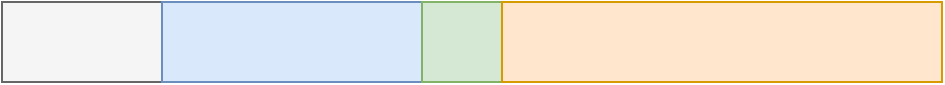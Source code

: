 <mxfile version="22.1.18" type="device" pages="6">
  <diagram name="Lab3_tss" id="-Ji49OS27DEqx6F0LIH4">
    <mxGraphModel dx="1100" dy="838" grid="1" gridSize="10" guides="1" tooltips="1" connect="1" arrows="1" fold="1" page="1" pageScale="1" pageWidth="827" pageHeight="1169" math="0" shadow="0">
      <root>
        <mxCell id="0" />
        <mxCell id="1" parent="0" />
        <mxCell id="OcKkwR6IzF1M1iohfosk-1" value="" style="rounded=0;whiteSpace=wrap;html=1;fillColor=#f5f5f5;strokeColor=#666666;fontColor=#333333;" parent="1" vertex="1">
          <mxGeometry x="140" y="300" width="80" height="40" as="geometry" />
        </mxCell>
        <mxCell id="OcKkwR6IzF1M1iohfosk-2" value="" style="rounded=0;whiteSpace=wrap;html=1;fillColor=#dae8fc;strokeColor=#6c8ebf;" parent="1" vertex="1">
          <mxGeometry x="220" y="300" width="130" height="40" as="geometry" />
        </mxCell>
        <mxCell id="OcKkwR6IzF1M1iohfosk-3" value="" style="rounded=0;whiteSpace=wrap;html=1;fillColor=#d5e8d4;strokeColor=#82b366;" parent="1" vertex="1">
          <mxGeometry x="350" y="300" width="40" height="40" as="geometry" />
        </mxCell>
        <mxCell id="OcKkwR6IzF1M1iohfosk-4" value="" style="rounded=0;whiteSpace=wrap;html=1;fillColor=#ffe6cc;strokeColor=#d79b00;" parent="1" vertex="1">
          <mxGeometry x="390" y="300" width="220" height="40" as="geometry" />
        </mxCell>
      </root>
    </mxGraphModel>
  </diagram>
  <diagram id="9w0djEZFBhlx0BTVKIlM" name="init_task">
    <mxGraphModel dx="1100" dy="838" grid="1" gridSize="10" guides="1" tooltips="1" connect="1" arrows="1" fold="1" page="1" pageScale="1" pageWidth="827" pageHeight="1169" math="0" shadow="0">
      <root>
        <mxCell id="0" />
        <mxCell id="1" parent="0" />
        <mxCell id="B2UNuLMa40cQ9ZYKLucm-1" value="" style="shape=table;startSize=0;container=1;collapsible=0;childLayout=tableLayout;strokeWidth=1;swimlaneFillColor=none;shadow=0;swimlaneLine=1;" parent="1" vertex="1">
          <mxGeometry x="200" y="420" width="1020" height="80" as="geometry" />
        </mxCell>
        <mxCell id="B2UNuLMa40cQ9ZYKLucm-2" value="" style="shape=tableRow;horizontal=0;startSize=0;swimlaneHead=0;swimlaneBody=0;strokeColor=inherit;top=0;left=0;bottom=0;right=0;collapsible=0;dropTarget=0;fillColor=none;points=[[0,0.5],[1,0.5]];portConstraint=eastwest;" parent="B2UNuLMa40cQ9ZYKLucm-1" vertex="1">
          <mxGeometry width="1020" height="20" as="geometry" />
        </mxCell>
        <mxCell id="B2UNuLMa40cQ9ZYKLucm-3" value="PID" style="shape=partialRectangle;html=1;whiteSpace=wrap;connectable=0;strokeColor=inherit;overflow=hidden;fillColor=none;top=0;left=0;bottom=0;right=0;pointerEvents=1;rowspan=2;colspan=1;strokeWidth=0;fontStyle=0" parent="B2UNuLMa40cQ9ZYKLucm-2" vertex="1">
          <mxGeometry width="72" height="40" as="geometry">
            <mxRectangle width="72" height="20" as="alternateBounds" />
          </mxGeometry>
        </mxCell>
        <mxCell id="B2UNuLMa40cQ9ZYKLucm-4" value="TSS" style="shape=partialRectangle;html=1;whiteSpace=wrap;connectable=0;strokeColor=#6c8ebf;overflow=hidden;fillColor=#dae8fc;top=0;left=0;bottom=0;right=0;pointerEvents=1;rowspan=1;colspan=6;strokeWidth=0;fontStyle=0" parent="B2UNuLMa40cQ9ZYKLucm-2" vertex="1">
          <mxGeometry x="72" width="422" height="20" as="geometry">
            <mxRectangle width="73" height="20" as="alternateBounds" />
          </mxGeometry>
        </mxCell>
        <mxCell id="B2UNuLMa40cQ9ZYKLucm-5" value="" style="shape=partialRectangle;html=1;whiteSpace=wrap;connectable=0;strokeColor=inherit;overflow=hidden;fillColor=none;top=0;left=0;bottom=0;right=0;pointerEvents=1;" parent="B2UNuLMa40cQ9ZYKLucm-2" vertex="1" visible="0">
          <mxGeometry x="145" width="56" height="20" as="geometry">
            <mxRectangle width="56" height="20" as="alternateBounds" />
          </mxGeometry>
        </mxCell>
        <mxCell id="B2UNuLMa40cQ9ZYKLucm-6" value="" style="shape=partialRectangle;html=1;whiteSpace=wrap;connectable=0;strokeColor=inherit;overflow=hidden;fillColor=none;top=0;left=0;bottom=0;right=0;pointerEvents=1;" parent="B2UNuLMa40cQ9ZYKLucm-2" vertex="1" visible="0">
          <mxGeometry x="201" width="108" height="20" as="geometry">
            <mxRectangle width="108" height="20" as="alternateBounds" />
          </mxGeometry>
        </mxCell>
        <mxCell id="B2UNuLMa40cQ9ZYKLucm-7" value="" style="shape=partialRectangle;html=1;whiteSpace=wrap;connectable=0;strokeColor=inherit;overflow=hidden;fillColor=none;top=0;left=0;bottom=0;right=0;pointerEvents=1;" parent="B2UNuLMa40cQ9ZYKLucm-2" vertex="1" visible="0">
          <mxGeometry x="309" width="52" height="20" as="geometry">
            <mxRectangle width="52" height="20" as="alternateBounds" />
          </mxGeometry>
        </mxCell>
        <mxCell id="B2UNuLMa40cQ9ZYKLucm-8" value="" style="shape=partialRectangle;html=1;whiteSpace=wrap;connectable=0;strokeColor=inherit;overflow=hidden;fillColor=none;top=0;left=0;bottom=0;right=0;pointerEvents=1;" parent="B2UNuLMa40cQ9ZYKLucm-2" vertex="1" visible="0">
          <mxGeometry x="361" width="73" height="20" as="geometry">
            <mxRectangle width="73" height="20" as="alternateBounds" />
          </mxGeometry>
        </mxCell>
        <mxCell id="B2UNuLMa40cQ9ZYKLucm-9" value="" style="shape=partialRectangle;html=1;whiteSpace=wrap;connectable=0;strokeColor=inherit;overflow=hidden;fillColor=none;top=0;left=0;bottom=0;right=0;pointerEvents=1;" parent="B2UNuLMa40cQ9ZYKLucm-2" vertex="1" visible="0">
          <mxGeometry x="434" width="60" height="20" as="geometry">
            <mxRectangle width="60" height="20" as="alternateBounds" />
          </mxGeometry>
        </mxCell>
        <mxCell id="B2UNuLMa40cQ9ZYKLucm-26" value="LDT" style="shape=partialRectangle;html=1;whiteSpace=wrap;connectable=0;strokeColor=#666666;overflow=hidden;fillColor=#f5f5f5;top=0;left=0;bottom=0;right=0;pointerEvents=1;rowspan=1;colspan=12;fontColor=#333333;" parent="B2UNuLMa40cQ9ZYKLucm-2" vertex="1">
          <mxGeometry x="494" width="526" height="20" as="geometry">
            <mxRectangle width="48" height="20" as="alternateBounds" />
          </mxGeometry>
        </mxCell>
        <mxCell id="B2UNuLMa40cQ9ZYKLucm-29" style="shape=partialRectangle;html=1;whiteSpace=wrap;connectable=0;strokeColor=inherit;overflow=hidden;fillColor=none;top=0;left=0;bottom=0;right=0;pointerEvents=1;" parent="B2UNuLMa40cQ9ZYKLucm-2" vertex="1" visible="0">
          <mxGeometry x="542" width="42" height="20" as="geometry">
            <mxRectangle width="42" height="20" as="alternateBounds" />
          </mxGeometry>
        </mxCell>
        <mxCell id="B2UNuLMa40cQ9ZYKLucm-32" style="shape=partialRectangle;html=1;whiteSpace=wrap;connectable=0;strokeColor=inherit;overflow=hidden;fillColor=none;top=0;left=0;bottom=0;right=0;pointerEvents=1;" parent="B2UNuLMa40cQ9ZYKLucm-2" vertex="1" visible="0">
          <mxGeometry x="584" width="54" height="20" as="geometry">
            <mxRectangle width="54" height="20" as="alternateBounds" />
          </mxGeometry>
        </mxCell>
        <mxCell id="B2UNuLMa40cQ9ZYKLucm-35" style="shape=partialRectangle;html=1;whiteSpace=wrap;connectable=0;strokeColor=inherit;overflow=hidden;fillColor=none;top=0;left=0;bottom=0;right=0;pointerEvents=1;" parent="B2UNuLMa40cQ9ZYKLucm-2" vertex="1" visible="0">
          <mxGeometry x="638" width="32" height="20" as="geometry">
            <mxRectangle width="32" height="20" as="alternateBounds" />
          </mxGeometry>
        </mxCell>
        <mxCell id="B2UNuLMa40cQ9ZYKLucm-38" style="shape=partialRectangle;html=1;whiteSpace=wrap;connectable=0;strokeColor=inherit;overflow=hidden;fillColor=none;top=0;left=0;bottom=0;right=0;pointerEvents=1;" parent="B2UNuLMa40cQ9ZYKLucm-2" vertex="1" visible="0">
          <mxGeometry x="670" width="50" height="20" as="geometry">
            <mxRectangle width="50" height="20" as="alternateBounds" />
          </mxGeometry>
        </mxCell>
        <mxCell id="B2UNuLMa40cQ9ZYKLucm-41" style="shape=partialRectangle;html=1;whiteSpace=wrap;connectable=0;strokeColor=inherit;overflow=hidden;fillColor=none;top=0;left=0;bottom=0;right=0;pointerEvents=1;" parent="B2UNuLMa40cQ9ZYKLucm-2" vertex="1" visible="0">
          <mxGeometry x="720" width="60" height="20" as="geometry">
            <mxRectangle width="60" height="20" as="alternateBounds" />
          </mxGeometry>
        </mxCell>
        <mxCell id="B2UNuLMa40cQ9ZYKLucm-44" style="shape=partialRectangle;html=1;whiteSpace=wrap;connectable=0;strokeColor=inherit;overflow=hidden;fillColor=none;top=0;left=0;bottom=0;right=0;pointerEvents=1;" parent="B2UNuLMa40cQ9ZYKLucm-2" vertex="1" visible="0">
          <mxGeometry x="780" width="40" height="20" as="geometry">
            <mxRectangle width="40" height="20" as="alternateBounds" />
          </mxGeometry>
        </mxCell>
        <mxCell id="B2UNuLMa40cQ9ZYKLucm-47" style="shape=partialRectangle;html=1;whiteSpace=wrap;connectable=0;strokeColor=inherit;overflow=hidden;fillColor=none;top=0;left=0;bottom=0;right=0;pointerEvents=1;" parent="B2UNuLMa40cQ9ZYKLucm-2" vertex="1" visible="0">
          <mxGeometry x="820" width="38" height="20" as="geometry">
            <mxRectangle width="38" height="20" as="alternateBounds" />
          </mxGeometry>
        </mxCell>
        <mxCell id="B2UNuLMa40cQ9ZYKLucm-50" style="shape=partialRectangle;html=1;whiteSpace=wrap;connectable=0;strokeColor=inherit;overflow=hidden;fillColor=none;top=0;left=0;bottom=0;right=0;pointerEvents=1;" parent="B2UNuLMa40cQ9ZYKLucm-2" vertex="1" visible="0">
          <mxGeometry x="858" width="52" height="20" as="geometry">
            <mxRectangle width="52" height="20" as="alternateBounds" />
          </mxGeometry>
        </mxCell>
        <mxCell id="B2UNuLMa40cQ9ZYKLucm-53" style="shape=partialRectangle;html=1;whiteSpace=wrap;connectable=0;strokeColor=inherit;overflow=hidden;fillColor=none;top=0;left=0;bottom=0;right=0;pointerEvents=1;" parent="B2UNuLMa40cQ9ZYKLucm-2" vertex="1" visible="0">
          <mxGeometry x="910" width="45" height="20" as="geometry">
            <mxRectangle width="45" height="20" as="alternateBounds" />
          </mxGeometry>
        </mxCell>
        <mxCell id="B2UNuLMa40cQ9ZYKLucm-56" style="shape=partialRectangle;html=1;whiteSpace=wrap;connectable=0;strokeColor=inherit;overflow=hidden;fillColor=none;top=0;left=0;bottom=0;right=0;pointerEvents=1;" parent="B2UNuLMa40cQ9ZYKLucm-2" vertex="1" visible="0">
          <mxGeometry x="955" width="33" height="20" as="geometry">
            <mxRectangle width="33" height="20" as="alternateBounds" />
          </mxGeometry>
        </mxCell>
        <mxCell id="B2UNuLMa40cQ9ZYKLucm-59" style="shape=partialRectangle;html=1;whiteSpace=wrap;connectable=0;strokeColor=inherit;overflow=hidden;fillColor=none;top=0;left=0;bottom=0;right=0;pointerEvents=1;" parent="B2UNuLMa40cQ9ZYKLucm-2" vertex="1" visible="0">
          <mxGeometry x="988" width="32" height="20" as="geometry">
            <mxRectangle width="32" height="20" as="alternateBounds" />
          </mxGeometry>
        </mxCell>
        <mxCell id="B2UNuLMa40cQ9ZYKLucm-10" value="" style="shape=tableRow;horizontal=0;startSize=0;swimlaneHead=0;swimlaneBody=0;strokeColor=inherit;top=0;left=0;bottom=0;right=0;collapsible=0;dropTarget=0;fillColor=none;points=[[0,0.5],[1,0.5]];portConstraint=eastwest;" parent="B2UNuLMa40cQ9ZYKLucm-1" vertex="1">
          <mxGeometry y="20" width="1020" height="20" as="geometry" />
        </mxCell>
        <mxCell id="B2UNuLMa40cQ9ZYKLucm-11" value="" style="shape=partialRectangle;html=1;whiteSpace=wrap;connectable=0;strokeColor=inherit;overflow=hidden;fillColor=none;top=0;left=0;bottom=0;right=0;pointerEvents=1;" parent="B2UNuLMa40cQ9ZYKLucm-10" vertex="1" visible="0">
          <mxGeometry width="72" height="20" as="geometry">
            <mxRectangle width="72" height="20" as="alternateBounds" />
          </mxGeometry>
        </mxCell>
        <mxCell id="B2UNuLMa40cQ9ZYKLucm-12" value="cs:eip" style="shape=partialRectangle;html=1;whiteSpace=wrap;connectable=0;strokeColor=inherit;overflow=hidden;fillColor=none;top=0;left=0;bottom=0;right=0;pointerEvents=1;strokeWidth=0;fontStyle=0" parent="B2UNuLMa40cQ9ZYKLucm-10" vertex="1">
          <mxGeometry x="72" width="73" height="20" as="geometry">
            <mxRectangle width="73" height="20" as="alternateBounds" />
          </mxGeometry>
        </mxCell>
        <mxCell id="B2UNuLMa40cQ9ZYKLucm-13" value="ds,es,fs,gs" style="shape=partialRectangle;html=1;whiteSpace=wrap;connectable=0;strokeColor=inherit;overflow=hidden;fillColor=none;top=0;left=0;bottom=0;right=0;pointerEvents=1;strokeWidth=0;fontStyle=0" parent="B2UNuLMa40cQ9ZYKLucm-10" vertex="1">
          <mxGeometry x="145" width="56" height="20" as="geometry">
            <mxRectangle width="56" height="20" as="alternateBounds" />
          </mxGeometry>
        </mxCell>
        <mxCell id="B2UNuLMa40cQ9ZYKLucm-14" value="ss0:esp0" style="shape=partialRectangle;html=1;whiteSpace=wrap;connectable=0;strokeColor=inherit;overflow=hidden;fillColor=none;top=0;left=0;bottom=0;right=0;pointerEvents=1;strokeWidth=0;fontStyle=0" parent="B2UNuLMa40cQ9ZYKLucm-10" vertex="1">
          <mxGeometry x="201" width="108" height="20" as="geometry">
            <mxRectangle width="108" height="20" as="alternateBounds" />
          </mxGeometry>
        </mxCell>
        <mxCell id="B2UNuLMa40cQ9ZYKLucm-15" value="ss:esp" style="shape=partialRectangle;html=1;whiteSpace=wrap;connectable=0;strokeColor=inherit;overflow=hidden;fillColor=none;top=0;left=0;bottom=0;right=0;pointerEvents=1;strokeWidth=0;fontStyle=0" parent="B2UNuLMa40cQ9ZYKLucm-10" vertex="1">
          <mxGeometry x="309" width="52" height="20" as="geometry">
            <mxRectangle width="52" height="20" as="alternateBounds" />
          </mxGeometry>
        </mxCell>
        <mxCell id="B2UNuLMa40cQ9ZYKLucm-16" value="cr3" style="shape=partialRectangle;html=1;whiteSpace=wrap;connectable=0;strokeColor=inherit;overflow=hidden;fillColor=none;top=0;left=0;bottom=0;right=0;pointerEvents=1;strokeWidth=0;fontStyle=0" parent="B2UNuLMa40cQ9ZYKLucm-10" vertex="1">
          <mxGeometry x="361" width="73" height="20" as="geometry">
            <mxRectangle width="73" height="20" as="alternateBounds" />
          </mxGeometry>
        </mxCell>
        <mxCell id="B2UNuLMa40cQ9ZYKLucm-17" value="ldt" style="shape=partialRectangle;html=1;whiteSpace=wrap;connectable=0;strokeColor=inherit;overflow=hidden;fillColor=none;top=0;left=0;bottom=0;right=0;pointerEvents=1;strokeWidth=0;fontStyle=0" parent="B2UNuLMa40cQ9ZYKLucm-10" vertex="1">
          <mxGeometry x="434" width="60" height="20" as="geometry">
            <mxRectangle width="60" height="20" as="alternateBounds" />
          </mxGeometry>
        </mxCell>
        <mxCell id="B2UNuLMa40cQ9ZYKLucm-27" value="LDT[0]-null={0,0}" style="shape=partialRectangle;html=1;whiteSpace=wrap;connectable=0;strokeColor=#82b366;overflow=hidden;fillColor=#d5e8d4;top=0;left=0;bottom=0;right=0;pointerEvents=1;rowspan=1;colspan=4;strokeWidth=2;" parent="B2UNuLMa40cQ9ZYKLucm-10" vertex="1">
          <mxGeometry x="494" width="176" height="20" as="geometry">
            <mxRectangle width="48" height="20" as="alternateBounds" />
          </mxGeometry>
        </mxCell>
        <mxCell id="B2UNuLMa40cQ9ZYKLucm-30" style="shape=partialRectangle;html=1;whiteSpace=wrap;connectable=0;strokeColor=inherit;overflow=hidden;fillColor=none;top=0;left=0;bottom=0;right=0;pointerEvents=1;" parent="B2UNuLMa40cQ9ZYKLucm-10" vertex="1" visible="0">
          <mxGeometry x="542" width="42" height="20" as="geometry">
            <mxRectangle width="42" height="20" as="alternateBounds" />
          </mxGeometry>
        </mxCell>
        <mxCell id="B2UNuLMa40cQ9ZYKLucm-33" style="shape=partialRectangle;html=1;whiteSpace=wrap;connectable=0;strokeColor=inherit;overflow=hidden;fillColor=none;top=0;left=0;bottom=0;right=0;pointerEvents=1;" parent="B2UNuLMa40cQ9ZYKLucm-10" vertex="1" visible="0">
          <mxGeometry x="584" width="54" height="20" as="geometry">
            <mxRectangle width="54" height="20" as="alternateBounds" />
          </mxGeometry>
        </mxCell>
        <mxCell id="B2UNuLMa40cQ9ZYKLucm-36" style="shape=partialRectangle;html=1;whiteSpace=wrap;connectable=0;strokeColor=inherit;overflow=hidden;fillColor=none;top=0;left=0;bottom=0;right=0;pointerEvents=1;" parent="B2UNuLMa40cQ9ZYKLucm-10" vertex="1" visible="0">
          <mxGeometry x="638" width="32" height="20" as="geometry">
            <mxRectangle width="32" height="20" as="alternateBounds" />
          </mxGeometry>
        </mxCell>
        <mxCell id="B2UNuLMa40cQ9ZYKLucm-39" value="LDT[1]-cs={0x9f,0xc0fa00}" style="shape=partialRectangle;html=1;whiteSpace=wrap;connectable=0;strokeColor=#d79b00;overflow=hidden;fillColor=#ffe6cc;top=0;left=0;bottom=0;right=0;pointerEvents=1;rowspan=1;colspan=4;strokeWidth=2;" parent="B2UNuLMa40cQ9ZYKLucm-10" vertex="1">
          <mxGeometry x="670" width="188" height="20" as="geometry">
            <mxRectangle width="50" height="20" as="alternateBounds" />
          </mxGeometry>
        </mxCell>
        <mxCell id="B2UNuLMa40cQ9ZYKLucm-42" style="shape=partialRectangle;html=1;whiteSpace=wrap;connectable=0;strokeColor=inherit;overflow=hidden;fillColor=none;top=0;left=0;bottom=0;right=0;pointerEvents=1;" parent="B2UNuLMa40cQ9ZYKLucm-10" vertex="1" visible="0">
          <mxGeometry x="720" width="60" height="20" as="geometry">
            <mxRectangle width="60" height="20" as="alternateBounds" />
          </mxGeometry>
        </mxCell>
        <mxCell id="B2UNuLMa40cQ9ZYKLucm-45" style="shape=partialRectangle;html=1;whiteSpace=wrap;connectable=0;strokeColor=inherit;overflow=hidden;fillColor=none;top=0;left=0;bottom=0;right=0;pointerEvents=1;" parent="B2UNuLMa40cQ9ZYKLucm-10" vertex="1" visible="0">
          <mxGeometry x="780" width="40" height="20" as="geometry">
            <mxRectangle width="40" height="20" as="alternateBounds" />
          </mxGeometry>
        </mxCell>
        <mxCell id="B2UNuLMa40cQ9ZYKLucm-48" style="shape=partialRectangle;html=1;whiteSpace=wrap;connectable=0;strokeColor=inherit;overflow=hidden;fillColor=none;top=0;left=0;bottom=0;right=0;pointerEvents=1;" parent="B2UNuLMa40cQ9ZYKLucm-10" vertex="1" visible="0">
          <mxGeometry x="820" width="38" height="20" as="geometry">
            <mxRectangle width="38" height="20" as="alternateBounds" />
          </mxGeometry>
        </mxCell>
        <mxCell id="B2UNuLMa40cQ9ZYKLucm-51" value="LDT[2]-data={0x9f,0xc0f200}" style="shape=partialRectangle;html=1;whiteSpace=wrap;connectable=0;strokeColor=#d6b656;overflow=hidden;fillColor=#fff2cc;top=0;left=0;bottom=0;right=0;pointerEvents=1;rowspan=1;colspan=4;strokeWidth=2;" parent="B2UNuLMa40cQ9ZYKLucm-10" vertex="1">
          <mxGeometry x="858" width="162" height="20" as="geometry">
            <mxRectangle width="52" height="20" as="alternateBounds" />
          </mxGeometry>
        </mxCell>
        <mxCell id="B2UNuLMa40cQ9ZYKLucm-54" style="shape=partialRectangle;html=1;whiteSpace=wrap;connectable=0;strokeColor=inherit;overflow=hidden;fillColor=none;top=0;left=0;bottom=0;right=0;pointerEvents=1;" parent="B2UNuLMa40cQ9ZYKLucm-10" vertex="1" visible="0">
          <mxGeometry x="910" width="45" height="20" as="geometry">
            <mxRectangle width="45" height="20" as="alternateBounds" />
          </mxGeometry>
        </mxCell>
        <mxCell id="B2UNuLMa40cQ9ZYKLucm-57" style="shape=partialRectangle;html=1;whiteSpace=wrap;connectable=0;strokeColor=inherit;overflow=hidden;fillColor=none;top=0;left=0;bottom=0;right=0;pointerEvents=1;" parent="B2UNuLMa40cQ9ZYKLucm-10" vertex="1" visible="0">
          <mxGeometry x="955" width="33" height="20" as="geometry">
            <mxRectangle width="33" height="20" as="alternateBounds" />
          </mxGeometry>
        </mxCell>
        <mxCell id="B2UNuLMa40cQ9ZYKLucm-60" style="shape=partialRectangle;html=1;whiteSpace=wrap;connectable=0;strokeColor=inherit;overflow=hidden;fillColor=none;top=0;left=0;bottom=0;right=0;pointerEvents=1;" parent="B2UNuLMa40cQ9ZYKLucm-10" vertex="1" visible="0">
          <mxGeometry x="988" width="32" height="20" as="geometry">
            <mxRectangle width="32" height="20" as="alternateBounds" />
          </mxGeometry>
        </mxCell>
        <mxCell id="B2UNuLMa40cQ9ZYKLucm-18" style="shape=tableRow;horizontal=0;startSize=0;swimlaneHead=0;swimlaneBody=0;strokeColor=inherit;top=0;left=0;bottom=0;right=0;collapsible=0;dropTarget=0;fillColor=none;points=[[0,0.5],[1,0.5]];portConstraint=eastwest;" parent="B2UNuLMa40cQ9ZYKLucm-1" vertex="1">
          <mxGeometry y="40" width="1020" height="20" as="geometry" />
        </mxCell>
        <mxCell id="B2UNuLMa40cQ9ZYKLucm-19" value="0" style="shape=partialRectangle;html=1;whiteSpace=wrap;connectable=0;strokeColor=inherit;overflow=hidden;fillColor=none;top=0;left=0;bottom=0;right=0;pointerEvents=1;rowspan=2;colspan=1;strokeWidth=0;fontStyle=0" parent="B2UNuLMa40cQ9ZYKLucm-18" vertex="1">
          <mxGeometry width="72" height="40" as="geometry">
            <mxRectangle width="72" height="20" as="alternateBounds" />
          </mxGeometry>
        </mxCell>
        <mxCell id="B2UNuLMa40cQ9ZYKLucm-20" value="0x17:0" style="shape=partialRectangle;html=1;whiteSpace=wrap;connectable=0;strokeColor=inherit;overflow=hidden;fillColor=none;top=0;left=0;bottom=0;right=0;pointerEvents=1;rowspan=2;colspan=1;strokeWidth=0;fontStyle=0" parent="B2UNuLMa40cQ9ZYKLucm-18" vertex="1">
          <mxGeometry x="72" width="73" height="40" as="geometry">
            <mxRectangle width="73" height="20" as="alternateBounds" />
          </mxGeometry>
        </mxCell>
        <mxCell id="B2UNuLMa40cQ9ZYKLucm-21" value="0x17" style="shape=partialRectangle;html=1;whiteSpace=wrap;connectable=0;strokeColor=inherit;overflow=hidden;fillColor=none;top=0;left=0;bottom=0;right=0;pointerEvents=1;rowspan=2;colspan=1;strokeWidth=0;fontStyle=0" parent="B2UNuLMa40cQ9ZYKLucm-18" vertex="1">
          <mxGeometry x="145" width="56" height="40" as="geometry">
            <mxRectangle width="56" height="20" as="alternateBounds" />
          </mxGeometry>
        </mxCell>
        <mxCell id="B2UNuLMa40cQ9ZYKLucm-22" value="0x10:PAGE_SIZE&lt;br&gt;+(long)&amp;amp;init_task" style="shape=partialRectangle;html=1;whiteSpace=wrap;connectable=0;strokeColor=inherit;overflow=hidden;fillColor=none;top=0;left=0;bottom=0;right=0;pointerEvents=1;rowspan=2;colspan=1;strokeWidth=0;fontStyle=0" parent="B2UNuLMa40cQ9ZYKLucm-18" vertex="1">
          <mxGeometry x="201" width="108" height="40" as="geometry">
            <mxRectangle width="108" height="20" as="alternateBounds" />
          </mxGeometry>
        </mxCell>
        <mxCell id="B2UNuLMa40cQ9ZYKLucm-23" value="0x17:0" style="shape=partialRectangle;html=1;whiteSpace=wrap;connectable=0;strokeColor=inherit;overflow=hidden;fillColor=none;top=0;left=0;bottom=0;right=0;pointerEvents=1;rowspan=2;colspan=1;strokeWidth=0;fontStyle=0" parent="B2UNuLMa40cQ9ZYKLucm-18" vertex="1">
          <mxGeometry x="309" width="52" height="40" as="geometry">
            <mxRectangle width="52" height="20" as="alternateBounds" />
          </mxGeometry>
        </mxCell>
        <mxCell id="B2UNuLMa40cQ9ZYKLucm-24" value="(long)&lt;br&gt;&amp;amp;pg_dir" style="shape=partialRectangle;html=1;whiteSpace=wrap;connectable=0;strokeColor=inherit;overflow=hidden;fillColor=none;top=0;left=0;bottom=0;right=0;pointerEvents=1;rowspan=2;colspan=1;strokeWidth=0;fontStyle=0" parent="B2UNuLMa40cQ9ZYKLucm-18" vertex="1">
          <mxGeometry x="361" width="73" height="40" as="geometry">
            <mxRectangle width="73" height="20" as="alternateBounds" />
          </mxGeometry>
        </mxCell>
        <mxCell id="B2UNuLMa40cQ9ZYKLucm-25" value="_LDT(0)=&lt;br&gt;0x28" style="shape=partialRectangle;html=1;whiteSpace=wrap;connectable=0;strokeColor=inherit;overflow=hidden;fillColor=none;top=0;left=0;bottom=0;right=0;pointerEvents=1;rowspan=2;colspan=1;strokeWidth=0;fontStyle=0" parent="B2UNuLMa40cQ9ZYKLucm-18" vertex="1">
          <mxGeometry x="434" width="60" height="40" as="geometry">
            <mxRectangle width="60" height="20" as="alternateBounds" />
          </mxGeometry>
        </mxCell>
        <mxCell id="B2UNuLMa40cQ9ZYKLucm-28" value="0x00" style="shape=partialRectangle;html=1;whiteSpace=wrap;connectable=0;strokeColor=#82b366;overflow=hidden;fillColor=#d5e8d4;top=0;left=0;bottom=0;right=0;pointerEvents=1;strokeWidth=2;" parent="B2UNuLMa40cQ9ZYKLucm-18" vertex="1">
          <mxGeometry x="494" width="48" height="20" as="geometry">
            <mxRectangle width="48" height="20" as="alternateBounds" />
          </mxGeometry>
        </mxCell>
        <mxCell id="B2UNuLMa40cQ9ZYKLucm-31" value="0x00" style="shape=partialRectangle;html=1;whiteSpace=wrap;connectable=0;strokeColor=#82b366;overflow=hidden;fillColor=#d5e8d4;top=0;left=0;bottom=0;right=0;pointerEvents=1;strokeWidth=2;" parent="B2UNuLMa40cQ9ZYKLucm-18" vertex="1">
          <mxGeometry x="542" width="42" height="20" as="geometry">
            <mxRectangle width="42" height="20" as="alternateBounds" />
          </mxGeometry>
        </mxCell>
        <mxCell id="B2UNuLMa40cQ9ZYKLucm-34" value="0x00" style="shape=partialRectangle;html=1;whiteSpace=wrap;connectable=0;strokeColor=#82b366;overflow=hidden;fillColor=#d5e8d4;top=0;left=0;bottom=0;right=0;pointerEvents=1;strokeWidth=2;" parent="B2UNuLMa40cQ9ZYKLucm-18" vertex="1">
          <mxGeometry x="584" width="54" height="20" as="geometry">
            <mxRectangle width="54" height="20" as="alternateBounds" />
          </mxGeometry>
        </mxCell>
        <mxCell id="B2UNuLMa40cQ9ZYKLucm-37" value="0x00" style="shape=partialRectangle;html=1;whiteSpace=wrap;connectable=0;strokeColor=#82b366;overflow=hidden;fillColor=#d5e8d4;top=0;left=0;bottom=0;right=0;pointerEvents=1;strokeWidth=2;" parent="B2UNuLMa40cQ9ZYKLucm-18" vertex="1">
          <mxGeometry x="638" width="32" height="20" as="geometry">
            <mxRectangle width="32" height="20" as="alternateBounds" />
          </mxGeometry>
        </mxCell>
        <mxCell id="B2UNuLMa40cQ9ZYKLucm-40" value="0x00" style="shape=partialRectangle;html=1;whiteSpace=wrap;connectable=0;strokeColor=#d79b00;overflow=hidden;fillColor=#ffe6cc;top=0;left=0;bottom=0;right=0;pointerEvents=1;strokeWidth=2;" parent="B2UNuLMa40cQ9ZYKLucm-18" vertex="1">
          <mxGeometry x="670" width="50" height="20" as="geometry">
            <mxRectangle width="50" height="20" as="alternateBounds" />
          </mxGeometry>
        </mxCell>
        <mxCell id="B2UNuLMa40cQ9ZYKLucm-43" value="0xc0" style="shape=partialRectangle;html=1;whiteSpace=wrap;connectable=0;strokeColor=#d79b00;overflow=hidden;fillColor=#ffe6cc;top=0;left=0;bottom=0;right=0;pointerEvents=1;strokeWidth=2;" parent="B2UNuLMa40cQ9ZYKLucm-18" vertex="1">
          <mxGeometry x="720" width="60" height="20" as="geometry">
            <mxRectangle width="60" height="20" as="alternateBounds" />
          </mxGeometry>
        </mxCell>
        <mxCell id="B2UNuLMa40cQ9ZYKLucm-46" value="0xfa" style="shape=partialRectangle;html=1;whiteSpace=wrap;connectable=0;strokeColor=#d79b00;overflow=hidden;fillColor=#ffe6cc;top=0;left=0;bottom=0;right=0;pointerEvents=1;strokeWidth=2;" parent="B2UNuLMa40cQ9ZYKLucm-18" vertex="1">
          <mxGeometry x="780" width="40" height="20" as="geometry">
            <mxRectangle width="40" height="20" as="alternateBounds" />
          </mxGeometry>
        </mxCell>
        <mxCell id="B2UNuLMa40cQ9ZYKLucm-49" value="0x00" style="shape=partialRectangle;html=1;whiteSpace=wrap;connectable=0;strokeColor=#d79b00;overflow=hidden;fillColor=#ffe6cc;top=0;left=0;bottom=0;right=0;pointerEvents=1;strokeWidth=2;" parent="B2UNuLMa40cQ9ZYKLucm-18" vertex="1">
          <mxGeometry x="820" width="38" height="20" as="geometry">
            <mxRectangle width="38" height="20" as="alternateBounds" />
          </mxGeometry>
        </mxCell>
        <mxCell id="B2UNuLMa40cQ9ZYKLucm-52" value="0x00" style="shape=partialRectangle;html=1;whiteSpace=wrap;connectable=0;strokeColor=#d6b656;overflow=hidden;fillColor=#fff2cc;top=0;left=0;bottom=0;right=0;pointerEvents=1;strokeWidth=2;" parent="B2UNuLMa40cQ9ZYKLucm-18" vertex="1">
          <mxGeometry x="858" width="52" height="20" as="geometry">
            <mxRectangle width="52" height="20" as="alternateBounds" />
          </mxGeometry>
        </mxCell>
        <mxCell id="B2UNuLMa40cQ9ZYKLucm-55" value="0xc0" style="shape=partialRectangle;html=1;whiteSpace=wrap;connectable=0;strokeColor=#d6b656;overflow=hidden;fillColor=#fff2cc;top=0;left=0;bottom=0;right=0;pointerEvents=1;strokeWidth=2;" parent="B2UNuLMa40cQ9ZYKLucm-18" vertex="1">
          <mxGeometry x="910" width="45" height="20" as="geometry">
            <mxRectangle width="45" height="20" as="alternateBounds" />
          </mxGeometry>
        </mxCell>
        <mxCell id="B2UNuLMa40cQ9ZYKLucm-58" value="0xf2" style="shape=partialRectangle;html=1;whiteSpace=wrap;connectable=0;strokeColor=#d6b656;overflow=hidden;fillColor=#fff2cc;top=0;left=0;bottom=0;right=0;pointerEvents=1;strokeWidth=2;" parent="B2UNuLMa40cQ9ZYKLucm-18" vertex="1">
          <mxGeometry x="955" width="33" height="20" as="geometry">
            <mxRectangle width="33" height="20" as="alternateBounds" />
          </mxGeometry>
        </mxCell>
        <mxCell id="B2UNuLMa40cQ9ZYKLucm-61" value="0x00" style="shape=partialRectangle;html=1;whiteSpace=wrap;connectable=0;strokeColor=#d6b656;overflow=hidden;fillColor=#fff2cc;top=0;left=0;bottom=0;right=0;pointerEvents=1;strokeWidth=2;" parent="B2UNuLMa40cQ9ZYKLucm-18" vertex="1">
          <mxGeometry x="988" width="32" height="20" as="geometry">
            <mxRectangle width="32" height="20" as="alternateBounds" />
          </mxGeometry>
        </mxCell>
        <mxCell id="B2UNuLMa40cQ9ZYKLucm-71" style="shape=tableRow;horizontal=0;startSize=0;swimlaneHead=0;swimlaneBody=0;strokeColor=inherit;top=0;left=0;bottom=0;right=0;collapsible=0;dropTarget=0;fillColor=none;points=[[0,0.5],[1,0.5]];portConstraint=eastwest;" parent="B2UNuLMa40cQ9ZYKLucm-1" vertex="1">
          <mxGeometry y="60" width="1020" height="20" as="geometry" />
        </mxCell>
        <mxCell id="B2UNuLMa40cQ9ZYKLucm-72" style="shape=partialRectangle;html=1;whiteSpace=wrap;connectable=0;strokeColor=inherit;overflow=hidden;fillColor=none;top=0;left=0;bottom=0;right=0;pointerEvents=1;" parent="B2UNuLMa40cQ9ZYKLucm-71" vertex="1" visible="0">
          <mxGeometry width="72" height="20" as="geometry">
            <mxRectangle width="72" height="20" as="alternateBounds" />
          </mxGeometry>
        </mxCell>
        <mxCell id="B2UNuLMa40cQ9ZYKLucm-73" style="shape=partialRectangle;html=1;whiteSpace=wrap;connectable=0;strokeColor=inherit;overflow=hidden;fillColor=none;top=0;left=0;bottom=0;right=0;pointerEvents=1;" parent="B2UNuLMa40cQ9ZYKLucm-71" vertex="1" visible="0">
          <mxGeometry x="72" width="73" height="20" as="geometry">
            <mxRectangle width="73" height="20" as="alternateBounds" />
          </mxGeometry>
        </mxCell>
        <mxCell id="B2UNuLMa40cQ9ZYKLucm-74" style="shape=partialRectangle;html=1;whiteSpace=wrap;connectable=0;strokeColor=inherit;overflow=hidden;fillColor=none;top=0;left=0;bottom=0;right=0;pointerEvents=1;" parent="B2UNuLMa40cQ9ZYKLucm-71" vertex="1" visible="0">
          <mxGeometry x="145" width="56" height="20" as="geometry">
            <mxRectangle width="56" height="20" as="alternateBounds" />
          </mxGeometry>
        </mxCell>
        <mxCell id="B2UNuLMa40cQ9ZYKLucm-75" style="shape=partialRectangle;html=1;whiteSpace=wrap;connectable=0;strokeColor=inherit;overflow=hidden;fillColor=none;top=0;left=0;bottom=0;right=0;pointerEvents=1;" parent="B2UNuLMa40cQ9ZYKLucm-71" vertex="1" visible="0">
          <mxGeometry x="201" width="108" height="20" as="geometry">
            <mxRectangle width="108" height="20" as="alternateBounds" />
          </mxGeometry>
        </mxCell>
        <mxCell id="B2UNuLMa40cQ9ZYKLucm-76" style="shape=partialRectangle;html=1;whiteSpace=wrap;connectable=0;strokeColor=inherit;overflow=hidden;fillColor=none;top=0;left=0;bottom=0;right=0;pointerEvents=1;" parent="B2UNuLMa40cQ9ZYKLucm-71" vertex="1" visible="0">
          <mxGeometry x="309" width="52" height="20" as="geometry">
            <mxRectangle width="52" height="20" as="alternateBounds" />
          </mxGeometry>
        </mxCell>
        <mxCell id="B2UNuLMa40cQ9ZYKLucm-77" style="shape=partialRectangle;html=1;whiteSpace=wrap;connectable=0;strokeColor=inherit;overflow=hidden;fillColor=none;top=0;left=0;bottom=0;right=0;pointerEvents=1;" parent="B2UNuLMa40cQ9ZYKLucm-71" vertex="1" visible="0">
          <mxGeometry x="361" width="73" height="20" as="geometry">
            <mxRectangle width="73" height="20" as="alternateBounds" />
          </mxGeometry>
        </mxCell>
        <mxCell id="B2UNuLMa40cQ9ZYKLucm-78" style="shape=partialRectangle;html=1;whiteSpace=wrap;connectable=0;strokeColor=inherit;overflow=hidden;fillColor=none;top=0;left=0;bottom=0;right=0;pointerEvents=1;" parent="B2UNuLMa40cQ9ZYKLucm-71" vertex="1" visible="0">
          <mxGeometry x="434" width="60" height="20" as="geometry">
            <mxRectangle width="60" height="20" as="alternateBounds" />
          </mxGeometry>
        </mxCell>
        <mxCell id="B2UNuLMa40cQ9ZYKLucm-79" value="0x00" style="shape=partialRectangle;html=1;whiteSpace=wrap;connectable=0;strokeColor=#82b366;overflow=hidden;fillColor=#d5e8d4;top=0;left=0;bottom=0;right=0;pointerEvents=1;strokeWidth=2;" parent="B2UNuLMa40cQ9ZYKLucm-71" vertex="1">
          <mxGeometry x="494" width="48" height="20" as="geometry">
            <mxRectangle width="48" height="20" as="alternateBounds" />
          </mxGeometry>
        </mxCell>
        <mxCell id="B2UNuLMa40cQ9ZYKLucm-80" value="0x00" style="shape=partialRectangle;html=1;whiteSpace=wrap;connectable=0;strokeColor=#82b366;overflow=hidden;fillColor=#d5e8d4;top=0;left=0;bottom=0;right=0;pointerEvents=1;strokeWidth=2;" parent="B2UNuLMa40cQ9ZYKLucm-71" vertex="1">
          <mxGeometry x="542" width="42" height="20" as="geometry">
            <mxRectangle width="42" height="20" as="alternateBounds" />
          </mxGeometry>
        </mxCell>
        <mxCell id="B2UNuLMa40cQ9ZYKLucm-81" value="0x00" style="shape=partialRectangle;html=1;whiteSpace=wrap;connectable=0;strokeColor=#82b366;overflow=hidden;fillColor=#d5e8d4;top=0;left=0;bottom=0;right=0;pointerEvents=1;strokeWidth=2;" parent="B2UNuLMa40cQ9ZYKLucm-71" vertex="1">
          <mxGeometry x="584" width="54" height="20" as="geometry">
            <mxRectangle width="54" height="20" as="alternateBounds" />
          </mxGeometry>
        </mxCell>
        <mxCell id="B2UNuLMa40cQ9ZYKLucm-82" value="0x00" style="shape=partialRectangle;html=1;whiteSpace=wrap;connectable=0;strokeColor=#82b366;overflow=hidden;fillColor=#d5e8d4;top=0;left=0;bottom=0;right=0;pointerEvents=1;strokeWidth=2;" parent="B2UNuLMa40cQ9ZYKLucm-71" vertex="1">
          <mxGeometry x="638" width="32" height="20" as="geometry">
            <mxRectangle width="32" height="20" as="alternateBounds" />
          </mxGeometry>
        </mxCell>
        <mxCell id="B2UNuLMa40cQ9ZYKLucm-83" value="0x00" style="shape=partialRectangle;html=1;whiteSpace=wrap;connectable=0;strokeColor=#d79b00;overflow=hidden;fillColor=#ffe6cc;top=0;left=0;bottom=0;right=0;pointerEvents=1;strokeWidth=2;" parent="B2UNuLMa40cQ9ZYKLucm-71" vertex="1">
          <mxGeometry x="670" width="50" height="20" as="geometry">
            <mxRectangle width="50" height="20" as="alternateBounds" />
          </mxGeometry>
        </mxCell>
        <mxCell id="B2UNuLMa40cQ9ZYKLucm-84" value="0x00" style="shape=partialRectangle;html=1;whiteSpace=wrap;connectable=0;strokeColor=#d79b00;overflow=hidden;fillColor=#ffe6cc;top=0;left=0;bottom=0;right=0;pointerEvents=1;strokeWidth=2;" parent="B2UNuLMa40cQ9ZYKLucm-71" vertex="1">
          <mxGeometry x="720" width="60" height="20" as="geometry">
            <mxRectangle width="60" height="20" as="alternateBounds" />
          </mxGeometry>
        </mxCell>
        <mxCell id="B2UNuLMa40cQ9ZYKLucm-85" value="0x00" style="shape=partialRectangle;html=1;whiteSpace=wrap;connectable=0;strokeColor=#d79b00;overflow=hidden;fillColor=#ffe6cc;top=0;left=0;bottom=0;right=0;pointerEvents=1;strokeWidth=2;" parent="B2UNuLMa40cQ9ZYKLucm-71" vertex="1">
          <mxGeometry x="780" width="40" height="20" as="geometry">
            <mxRectangle width="40" height="20" as="alternateBounds" />
          </mxGeometry>
        </mxCell>
        <mxCell id="B2UNuLMa40cQ9ZYKLucm-86" value="0x9f" style="shape=partialRectangle;html=1;whiteSpace=wrap;connectable=0;strokeColor=#d79b00;overflow=hidden;fillColor=#ffe6cc;top=0;left=0;bottom=0;right=0;pointerEvents=1;strokeWidth=2;" parent="B2UNuLMa40cQ9ZYKLucm-71" vertex="1">
          <mxGeometry x="820" width="38" height="20" as="geometry">
            <mxRectangle width="38" height="20" as="alternateBounds" />
          </mxGeometry>
        </mxCell>
        <mxCell id="B2UNuLMa40cQ9ZYKLucm-87" value="0x00" style="shape=partialRectangle;html=1;whiteSpace=wrap;connectable=0;strokeColor=#d6b656;overflow=hidden;fillColor=#fff2cc;top=0;left=0;bottom=0;right=0;pointerEvents=1;strokeWidth=2;" parent="B2UNuLMa40cQ9ZYKLucm-71" vertex="1">
          <mxGeometry x="858" width="52" height="20" as="geometry">
            <mxRectangle width="52" height="20" as="alternateBounds" />
          </mxGeometry>
        </mxCell>
        <mxCell id="B2UNuLMa40cQ9ZYKLucm-88" value="0x00" style="shape=partialRectangle;html=1;whiteSpace=wrap;connectable=0;strokeColor=#d6b656;overflow=hidden;fillColor=#fff2cc;top=0;left=0;bottom=0;right=0;pointerEvents=1;strokeWidth=2;" parent="B2UNuLMa40cQ9ZYKLucm-71" vertex="1">
          <mxGeometry x="910" width="45" height="20" as="geometry">
            <mxRectangle width="45" height="20" as="alternateBounds" />
          </mxGeometry>
        </mxCell>
        <mxCell id="B2UNuLMa40cQ9ZYKLucm-89" value="0x00" style="shape=partialRectangle;html=1;whiteSpace=wrap;connectable=0;strokeColor=#d6b656;overflow=hidden;fillColor=#fff2cc;top=0;left=0;bottom=0;right=0;pointerEvents=1;strokeWidth=2;" parent="B2UNuLMa40cQ9ZYKLucm-71" vertex="1">
          <mxGeometry x="955" width="33" height="20" as="geometry">
            <mxRectangle width="33" height="20" as="alternateBounds" />
          </mxGeometry>
        </mxCell>
        <mxCell id="B2UNuLMa40cQ9ZYKLucm-90" value="0x9f" style="shape=partialRectangle;html=1;whiteSpace=wrap;connectable=0;strokeColor=#d6b656;overflow=hidden;fillColor=#fff2cc;top=0;left=0;bottom=0;right=0;pointerEvents=1;strokeWidth=2;" parent="B2UNuLMa40cQ9ZYKLucm-71" vertex="1">
          <mxGeometry x="988" width="32" height="20" as="geometry">
            <mxRectangle width="32" height="20" as="alternateBounds" />
          </mxGeometry>
        </mxCell>
      </root>
    </mxGraphModel>
  </diagram>
  <diagram id="kwqhz_CsUtIaNB1voKmA" name="gdt">
    <mxGraphModel dx="1100" dy="838" grid="1" gridSize="10" guides="1" tooltips="1" connect="1" arrows="1" fold="1" page="1" pageScale="1" pageWidth="827" pageHeight="1169" math="0" shadow="0">
      <root>
        <mxCell id="0" />
        <mxCell id="1" parent="0" />
        <mxCell id="nxdHBsv8Q7agwOKZOnl3-1" value="LDT0.b" style="rounded=0;whiteSpace=wrap;html=1;fillColor=#d5e8d4;strokeColor=#82b366;" parent="1" vertex="1">
          <mxGeometry x="190" y="180" width="120" height="40" as="geometry" />
        </mxCell>
        <mxCell id="nxdHBsv8Q7agwOKZOnl3-2" value="LDT0.a" style="rounded=0;whiteSpace=wrap;html=1;fillColor=#d5e8d4;strokeColor=#82b366;" parent="1" vertex="1">
          <mxGeometry x="190" y="220" width="120" height="40" as="geometry" />
        </mxCell>
        <mxCell id="nxdHBsv8Q7agwOKZOnl3-3" value="TSS0.b" style="rounded=0;whiteSpace=wrap;html=1;fillColor=#dae8fc;strokeColor=#6c8ebf;" parent="1" vertex="1">
          <mxGeometry x="190" y="260" width="120" height="40" as="geometry" />
        </mxCell>
        <mxCell id="nxdHBsv8Q7agwOKZOnl3-4" value="TSS0.a" style="rounded=0;whiteSpace=wrap;html=1;fillColor=#dae8fc;strokeColor=#6c8ebf;" parent="1" vertex="1">
          <mxGeometry x="190" y="300" width="120" height="40" as="geometry" />
        </mxCell>
        <mxCell id="nxdHBsv8Q7agwOKZOnl3-5" value="NULL" style="rounded=0;whiteSpace=wrap;html=1;fillColor=#f5f5f5;strokeColor=#666666;fontColor=#333333;" parent="1" vertex="1">
          <mxGeometry x="190" y="340" width="120" height="40" as="geometry" />
        </mxCell>
        <mxCell id="nxdHBsv8Q7agwOKZOnl3-6" value="NULL" style="rounded=0;whiteSpace=wrap;html=1;fillColor=#f5f5f5;strokeColor=#666666;fontColor=#333333;" parent="1" vertex="1">
          <mxGeometry x="190" y="380" width="120" height="40" as="geometry" />
        </mxCell>
        <mxCell id="nxdHBsv8Q7agwOKZOnl3-7" value="data.b" style="rounded=0;whiteSpace=wrap;html=1;fillColor=#d5e8d4;strokeColor=#82b366;" parent="1" vertex="1">
          <mxGeometry x="190" y="420" width="120" height="40" as="geometry" />
        </mxCell>
        <mxCell id="nxdHBsv8Q7agwOKZOnl3-8" value="data.a" style="rounded=0;whiteSpace=wrap;html=1;fillColor=#d5e8d4;strokeColor=#82b366;" parent="1" vertex="1">
          <mxGeometry x="190" y="460" width="120" height="40" as="geometry" />
        </mxCell>
        <mxCell id="nxdHBsv8Q7agwOKZOnl3-9" value="code.b" style="rounded=0;whiteSpace=wrap;html=1;fillColor=#dae8fc;strokeColor=#6c8ebf;" parent="1" vertex="1">
          <mxGeometry x="190" y="500" width="120" height="40" as="geometry" />
        </mxCell>
        <mxCell id="nxdHBsv8Q7agwOKZOnl3-10" value="code.a" style="rounded=0;whiteSpace=wrap;html=1;fillColor=#dae8fc;strokeColor=#6c8ebf;" parent="1" vertex="1">
          <mxGeometry x="190" y="540" width="120" height="40" as="geometry" />
        </mxCell>
        <mxCell id="nxdHBsv8Q7agwOKZOnl3-11" value="NULL" style="rounded=0;whiteSpace=wrap;html=1;fillColor=#f5f5f5;strokeColor=#666666;fontColor=#333333;" parent="1" vertex="1">
          <mxGeometry x="190" y="580" width="120" height="40" as="geometry" />
        </mxCell>
        <mxCell id="nxdHBsv8Q7agwOKZOnl3-12" value="NULL" style="rounded=0;whiteSpace=wrap;html=1;fillColor=#f5f5f5;strokeColor=#666666;fontColor=#333333;" parent="1" vertex="1">
          <mxGeometry x="190" y="620" width="120" height="40" as="geometry" />
        </mxCell>
        <mxCell id="nxdHBsv8Q7agwOKZOnl3-13" value="" style="endArrow=classic;html=1;rounded=0;entryX=0;entryY=1;entryDx=0;entryDy=0;fillColor=#f5f5f5;strokeColor=#666666;" parent="1" target="nxdHBsv8Q7agwOKZOnl3-12" edge="1">
          <mxGeometry width="50" height="50" relative="1" as="geometry">
            <mxPoint x="70" y="660" as="sourcePoint" />
            <mxPoint x="90" y="640" as="targetPoint" />
          </mxGeometry>
        </mxCell>
        <mxCell id="nxdHBsv8Q7agwOKZOnl3-14" value="0x00" style="edgeLabel;html=1;align=center;verticalAlign=middle;resizable=0;points=[];" parent="nxdHBsv8Q7agwOKZOnl3-13" vertex="1" connectable="0">
          <mxGeometry x="-0.424" y="2" relative="1" as="geometry">
            <mxPoint as="offset" />
          </mxGeometry>
        </mxCell>
        <mxCell id="nxdHBsv8Q7agwOKZOnl3-15" value="" style="endArrow=classic;html=1;rounded=0;entryX=0;entryY=1;entryDx=0;entryDy=0;fillColor=#dae8fc;strokeColor=#6c8ebf;" parent="1" edge="1">
          <mxGeometry width="50" height="50" relative="1" as="geometry">
            <mxPoint x="70" y="580" as="sourcePoint" />
            <mxPoint x="190" y="580" as="targetPoint" />
          </mxGeometry>
        </mxCell>
        <mxCell id="nxdHBsv8Q7agwOKZOnl3-16" value="0x08" style="edgeLabel;html=1;align=center;verticalAlign=middle;resizable=0;points=[];" parent="nxdHBsv8Q7agwOKZOnl3-15" vertex="1" connectable="0">
          <mxGeometry x="-0.424" y="2" relative="1" as="geometry">
            <mxPoint as="offset" />
          </mxGeometry>
        </mxCell>
        <mxCell id="nxdHBsv8Q7agwOKZOnl3-17" value="" style="endArrow=classic;html=1;rounded=0;entryX=0;entryY=1;entryDx=0;entryDy=0;fillColor=#d5e8d4;strokeColor=#82b366;" parent="1" edge="1">
          <mxGeometry width="50" height="50" relative="1" as="geometry">
            <mxPoint x="70" y="500" as="sourcePoint" />
            <mxPoint x="190" y="500" as="targetPoint" />
          </mxGeometry>
        </mxCell>
        <mxCell id="nxdHBsv8Q7agwOKZOnl3-18" value="0x10" style="edgeLabel;html=1;align=center;verticalAlign=middle;resizable=0;points=[];" parent="nxdHBsv8Q7agwOKZOnl3-17" vertex="1" connectable="0">
          <mxGeometry x="-0.424" y="2" relative="1" as="geometry">
            <mxPoint as="offset" />
          </mxGeometry>
        </mxCell>
        <mxCell id="nxdHBsv8Q7agwOKZOnl3-19" value="" style="endArrow=classic;html=1;rounded=0;entryX=0;entryY=1;entryDx=0;entryDy=0;fillColor=#f5f5f5;strokeColor=#666666;" parent="1" edge="1">
          <mxGeometry width="50" height="50" relative="1" as="geometry">
            <mxPoint x="70" y="420" as="sourcePoint" />
            <mxPoint x="190" y="420" as="targetPoint" />
          </mxGeometry>
        </mxCell>
        <mxCell id="nxdHBsv8Q7agwOKZOnl3-20" value="0x18" style="edgeLabel;html=1;align=center;verticalAlign=middle;resizable=0;points=[];" parent="nxdHBsv8Q7agwOKZOnl3-19" vertex="1" connectable="0">
          <mxGeometry x="-0.424" y="2" relative="1" as="geometry">
            <mxPoint as="offset" />
          </mxGeometry>
        </mxCell>
        <mxCell id="nxdHBsv8Q7agwOKZOnl3-21" value="" style="endArrow=classic;html=1;rounded=0;entryX=0;entryY=1;entryDx=0;entryDy=0;fillColor=#dae8fc;strokeColor=#6c8ebf;" parent="1" edge="1">
          <mxGeometry width="50" height="50" relative="1" as="geometry">
            <mxPoint x="70" y="340" as="sourcePoint" />
            <mxPoint x="190" y="340" as="targetPoint" />
          </mxGeometry>
        </mxCell>
        <mxCell id="nxdHBsv8Q7agwOKZOnl3-22" value="0x20" style="edgeLabel;html=1;align=center;verticalAlign=middle;resizable=0;points=[];" parent="nxdHBsv8Q7agwOKZOnl3-21" vertex="1" connectable="0">
          <mxGeometry x="-0.424" y="2" relative="1" as="geometry">
            <mxPoint as="offset" />
          </mxGeometry>
        </mxCell>
        <mxCell id="nxdHBsv8Q7agwOKZOnl3-23" value="" style="endArrow=classic;html=1;rounded=0;entryX=0;entryY=1;entryDx=0;entryDy=0;fillColor=#d5e8d4;strokeColor=#82b366;" parent="1" edge="1">
          <mxGeometry width="50" height="50" relative="1" as="geometry">
            <mxPoint x="70" y="260" as="sourcePoint" />
            <mxPoint x="190" y="260" as="targetPoint" />
          </mxGeometry>
        </mxCell>
        <mxCell id="nxdHBsv8Q7agwOKZOnl3-24" value="0x28" style="edgeLabel;html=1;align=center;verticalAlign=middle;resizable=0;points=[];" parent="nxdHBsv8Q7agwOKZOnl3-23" vertex="1" connectable="0">
          <mxGeometry x="-0.424" y="2" relative="1" as="geometry">
            <mxPoint as="offset" />
          </mxGeometry>
        </mxCell>
        <mxCell id="PVitYhGz8ZctYTnTdXGX-29" value="" style="shape=table;startSize=0;container=1;collapsible=0;childLayout=tableLayout;fillColor=#d5e8d4;strokeColor=#82b366;" parent="1" vertex="1">
          <mxGeometry x="460" y="60" width="630" height="120" as="geometry" />
        </mxCell>
        <mxCell id="PVitYhGz8ZctYTnTdXGX-30" value="" style="shape=tableRow;horizontal=0;startSize=0;swimlaneHead=0;swimlaneBody=0;strokeColor=inherit;top=0;left=0;bottom=0;right=0;collapsible=0;dropTarget=0;fillColor=none;points=[[0,0.5],[1,0.5]];portConstraint=eastwest;" parent="PVitYhGz8ZctYTnTdXGX-29" vertex="1">
          <mxGeometry width="630" height="40" as="geometry" />
        </mxCell>
        <mxCell id="PVitYhGz8ZctYTnTdXGX-31" value="LDT0 ：{a = 0x34f00068, b = 0x8202}" style="shape=partialRectangle;html=1;whiteSpace=wrap;connectable=0;strokeColor=inherit;overflow=hidden;fillColor=none;top=0;left=0;bottom=0;right=0;pointerEvents=1;rowspan=1;colspan=4;" parent="PVitYhGz8ZctYTnTdXGX-30" vertex="1">
          <mxGeometry width="630" height="40" as="geometry">
            <mxRectangle width="180" height="40" as="alternateBounds" />
          </mxGeometry>
        </mxCell>
        <mxCell id="PVitYhGz8ZctYTnTdXGX-32" value="" style="shape=partialRectangle;html=1;whiteSpace=wrap;connectable=0;strokeColor=inherit;overflow=hidden;fillColor=none;top=0;left=0;bottom=0;right=0;pointerEvents=1;" parent="PVitYhGz8ZctYTnTdXGX-30" vertex="1" visible="0">
          <mxGeometry x="180" width="172" height="40" as="geometry">
            <mxRectangle width="172" height="40" as="alternateBounds" />
          </mxGeometry>
        </mxCell>
        <mxCell id="PVitYhGz8ZctYTnTdXGX-33" value="" style="shape=partialRectangle;html=1;whiteSpace=wrap;connectable=0;strokeColor=inherit;overflow=hidden;fillColor=none;top=0;left=0;bottom=0;right=0;pointerEvents=1;" parent="PVitYhGz8ZctYTnTdXGX-30" vertex="1" visible="0">
          <mxGeometry x="352" width="78" height="40" as="geometry">
            <mxRectangle width="78" height="40" as="alternateBounds" />
          </mxGeometry>
        </mxCell>
        <mxCell id="PVitYhGz8ZctYTnTdXGX-34" value="" style="shape=partialRectangle;html=1;whiteSpace=wrap;connectable=0;strokeColor=inherit;overflow=hidden;fillColor=none;top=0;left=0;bottom=0;right=0;pointerEvents=1;" parent="PVitYhGz8ZctYTnTdXGX-30" vertex="1" visible="0">
          <mxGeometry x="430" width="200" height="40" as="geometry">
            <mxRectangle width="200" height="40" as="alternateBounds" />
          </mxGeometry>
        </mxCell>
        <mxCell id="PVitYhGz8ZctYTnTdXGX-35" value="" style="shape=tableRow;horizontal=0;startSize=0;swimlaneHead=0;swimlaneBody=0;strokeColor=inherit;top=0;left=0;bottom=0;right=0;collapsible=0;dropTarget=0;fillColor=none;points=[[0,0.5],[1,0.5]];portConstraint=eastwest;" parent="PVitYhGz8ZctYTnTdXGX-29" vertex="1">
          <mxGeometry y="40" width="630" height="40" as="geometry" />
        </mxCell>
        <mxCell id="PVitYhGz8ZctYTnTdXGX-36" value="&amp;amp;(init_task.task.ldt)[31:24]=0x00" style="shape=partialRectangle;html=1;whiteSpace=wrap;connectable=0;strokeColor=inherit;overflow=hidden;fillColor=none;top=0;left=0;bottom=0;right=0;pointerEvents=1;" parent="PVitYhGz8ZctYTnTdXGX-35" vertex="1">
          <mxGeometry width="180" height="40" as="geometry">
            <mxRectangle width="180" height="40" as="alternateBounds" />
          </mxGeometry>
        </mxCell>
        <mxCell id="PVitYhGz8ZctYTnTdXGX-37" value="0x00" style="shape=partialRectangle;html=1;whiteSpace=wrap;connectable=0;strokeColor=inherit;overflow=hidden;fillColor=none;top=0;left=0;bottom=0;right=0;pointerEvents=1;" parent="PVitYhGz8ZctYTnTdXGX-35" vertex="1">
          <mxGeometry x="180" width="172" height="40" as="geometry">
            <mxRectangle width="172" height="40" as="alternateBounds" />
          </mxGeometry>
        </mxCell>
        <mxCell id="PVitYhGz8ZctYTnTdXGX-38" value="0x82" style="shape=partialRectangle;html=1;whiteSpace=wrap;connectable=0;strokeColor=inherit;overflow=hidden;fillColor=none;top=0;left=0;bottom=0;right=0;pointerEvents=1;" parent="PVitYhGz8ZctYTnTdXGX-35" vertex="1">
          <mxGeometry x="352" width="78" height="40" as="geometry">
            <mxRectangle width="78" height="40" as="alternateBounds" />
          </mxGeometry>
        </mxCell>
        <mxCell id="PVitYhGz8ZctYTnTdXGX-39" value="&amp;amp;(init_task.task.ldt)[23:16]=0x02" style="shape=partialRectangle;html=1;whiteSpace=wrap;connectable=0;strokeColor=inherit;overflow=hidden;fillColor=none;top=0;left=0;bottom=0;right=0;pointerEvents=1;" parent="PVitYhGz8ZctYTnTdXGX-35" vertex="1">
          <mxGeometry x="430" width="200" height="40" as="geometry">
            <mxRectangle width="200" height="40" as="alternateBounds" />
          </mxGeometry>
        </mxCell>
        <mxCell id="PVitYhGz8ZctYTnTdXGX-40" value="" style="shape=tableRow;horizontal=0;startSize=0;swimlaneHead=0;swimlaneBody=0;strokeColor=inherit;top=0;left=0;bottom=0;right=0;collapsible=0;dropTarget=0;fillColor=none;points=[[0,0.5],[1,0.5]];portConstraint=eastwest;" parent="PVitYhGz8ZctYTnTdXGX-29" vertex="1">
          <mxGeometry y="80" width="630" height="40" as="geometry" />
        </mxCell>
        <mxCell id="PVitYhGz8ZctYTnTdXGX-41" value="&amp;amp;(init_task.task.ldt)[15:8]=0x34" style="shape=partialRectangle;html=1;whiteSpace=wrap;connectable=0;strokeColor=inherit;overflow=hidden;fillColor=none;top=0;left=0;bottom=0;right=0;pointerEvents=1;" parent="PVitYhGz8ZctYTnTdXGX-40" vertex="1">
          <mxGeometry width="180" height="40" as="geometry">
            <mxRectangle width="180" height="40" as="alternateBounds" />
          </mxGeometry>
        </mxCell>
        <mxCell id="PVitYhGz8ZctYTnTdXGX-42" value="&amp;amp;(init_task.task.ldt)[7:0]=0xf0" style="shape=partialRectangle;html=1;whiteSpace=wrap;connectable=0;strokeColor=inherit;overflow=hidden;fillColor=none;top=0;left=0;bottom=0;right=0;pointerEvents=1;" parent="PVitYhGz8ZctYTnTdXGX-40" vertex="1">
          <mxGeometry x="180" width="172" height="40" as="geometry">
            <mxRectangle width="172" height="40" as="alternateBounds" />
          </mxGeometry>
        </mxCell>
        <mxCell id="PVitYhGz8ZctYTnTdXGX-43" value="0x00" style="shape=partialRectangle;html=1;whiteSpace=wrap;connectable=0;strokeColor=inherit;overflow=hidden;fillColor=none;top=0;left=0;bottom=0;right=0;pointerEvents=1;" parent="PVitYhGz8ZctYTnTdXGX-40" vertex="1">
          <mxGeometry x="352" width="78" height="40" as="geometry">
            <mxRectangle width="78" height="40" as="alternateBounds" />
          </mxGeometry>
        </mxCell>
        <mxCell id="PVitYhGz8ZctYTnTdXGX-44" value="0x68" style="shape=partialRectangle;html=1;whiteSpace=wrap;connectable=0;strokeColor=inherit;overflow=hidden;fillColor=none;top=0;left=0;bottom=0;right=0;pointerEvents=1;" parent="PVitYhGz8ZctYTnTdXGX-40" vertex="1">
          <mxGeometry x="430" width="200" height="40" as="geometry">
            <mxRectangle width="200" height="40" as="alternateBounds" />
          </mxGeometry>
        </mxCell>
        <mxCell id="PVitYhGz8ZctYTnTdXGX-45" value="" style="shape=table;startSize=0;container=1;collapsible=0;childLayout=tableLayout;fillColor=#dae8fc;strokeColor=#6c8ebf;" parent="1" vertex="1">
          <mxGeometry x="460" y="260" width="630" height="120" as="geometry" />
        </mxCell>
        <mxCell id="PVitYhGz8ZctYTnTdXGX-46" value="" style="shape=tableRow;horizontal=0;startSize=0;swimlaneHead=0;swimlaneBody=0;strokeColor=inherit;top=0;left=0;bottom=0;right=0;collapsible=0;dropTarget=0;fillColor=none;points=[[0,0.5],[1,0.5]];portConstraint=eastwest;" parent="PVitYhGz8ZctYTnTdXGX-45" vertex="1">
          <mxGeometry width="630" height="40" as="geometry" />
        </mxCell>
        <mxCell id="PVitYhGz8ZctYTnTdXGX-47" value="TSS0 ：{a = 0x35080068, b = 0x8902}" style="shape=partialRectangle;html=1;whiteSpace=wrap;connectable=0;strokeColor=inherit;overflow=hidden;fillColor=none;top=0;left=0;bottom=0;right=0;pointerEvents=1;rowspan=1;colspan=4;" parent="PVitYhGz8ZctYTnTdXGX-46" vertex="1">
          <mxGeometry width="630" height="40" as="geometry">
            <mxRectangle width="180" height="40" as="alternateBounds" />
          </mxGeometry>
        </mxCell>
        <mxCell id="PVitYhGz8ZctYTnTdXGX-48" value="" style="shape=partialRectangle;html=1;whiteSpace=wrap;connectable=0;strokeColor=inherit;overflow=hidden;fillColor=none;top=0;left=0;bottom=0;right=0;pointerEvents=1;" parent="PVitYhGz8ZctYTnTdXGX-46" vertex="1" visible="0">
          <mxGeometry x="180" width="172" height="40" as="geometry">
            <mxRectangle width="172" height="40" as="alternateBounds" />
          </mxGeometry>
        </mxCell>
        <mxCell id="PVitYhGz8ZctYTnTdXGX-49" value="" style="shape=partialRectangle;html=1;whiteSpace=wrap;connectable=0;strokeColor=inherit;overflow=hidden;fillColor=none;top=0;left=0;bottom=0;right=0;pointerEvents=1;" parent="PVitYhGz8ZctYTnTdXGX-46" vertex="1" visible="0">
          <mxGeometry x="352" width="78" height="40" as="geometry">
            <mxRectangle width="78" height="40" as="alternateBounds" />
          </mxGeometry>
        </mxCell>
        <mxCell id="PVitYhGz8ZctYTnTdXGX-50" value="" style="shape=partialRectangle;html=1;whiteSpace=wrap;connectable=0;strokeColor=inherit;overflow=hidden;fillColor=none;top=0;left=0;bottom=0;right=0;pointerEvents=1;" parent="PVitYhGz8ZctYTnTdXGX-46" vertex="1" visible="0">
          <mxGeometry x="430" width="200" height="40" as="geometry">
            <mxRectangle width="200" height="40" as="alternateBounds" />
          </mxGeometry>
        </mxCell>
        <mxCell id="PVitYhGz8ZctYTnTdXGX-51" value="" style="shape=tableRow;horizontal=0;startSize=0;swimlaneHead=0;swimlaneBody=0;strokeColor=inherit;top=0;left=0;bottom=0;right=0;collapsible=0;dropTarget=0;fillColor=none;points=[[0,0.5],[1,0.5]];portConstraint=eastwest;" parent="PVitYhGz8ZctYTnTdXGX-45" vertex="1">
          <mxGeometry y="40" width="630" height="40" as="geometry" />
        </mxCell>
        <mxCell id="PVitYhGz8ZctYTnTdXGX-52" value="&amp;amp;(init_task.task.ldt)[31:24]=0x00" style="shape=partialRectangle;html=1;whiteSpace=wrap;connectable=0;strokeColor=inherit;overflow=hidden;fillColor=none;top=0;left=0;bottom=0;right=0;pointerEvents=1;" parent="PVitYhGz8ZctYTnTdXGX-51" vertex="1">
          <mxGeometry width="180" height="40" as="geometry">
            <mxRectangle width="180" height="40" as="alternateBounds" />
          </mxGeometry>
        </mxCell>
        <mxCell id="PVitYhGz8ZctYTnTdXGX-53" value="0x00" style="shape=partialRectangle;html=1;whiteSpace=wrap;connectable=0;strokeColor=inherit;overflow=hidden;fillColor=none;top=0;left=0;bottom=0;right=0;pointerEvents=1;" parent="PVitYhGz8ZctYTnTdXGX-51" vertex="1">
          <mxGeometry x="180" width="172" height="40" as="geometry">
            <mxRectangle width="172" height="40" as="alternateBounds" />
          </mxGeometry>
        </mxCell>
        <mxCell id="PVitYhGz8ZctYTnTdXGX-54" value="0x89" style="shape=partialRectangle;html=1;whiteSpace=wrap;connectable=0;strokeColor=inherit;overflow=hidden;fillColor=none;top=0;left=0;bottom=0;right=0;pointerEvents=1;" parent="PVitYhGz8ZctYTnTdXGX-51" vertex="1">
          <mxGeometry x="352" width="78" height="40" as="geometry">
            <mxRectangle width="78" height="40" as="alternateBounds" />
          </mxGeometry>
        </mxCell>
        <mxCell id="PVitYhGz8ZctYTnTdXGX-55" value="&amp;amp;(init_task.task.ldt)[23:16]=0x02" style="shape=partialRectangle;html=1;whiteSpace=wrap;connectable=0;strokeColor=inherit;overflow=hidden;fillColor=none;top=0;left=0;bottom=0;right=0;pointerEvents=1;" parent="PVitYhGz8ZctYTnTdXGX-51" vertex="1">
          <mxGeometry x="430" width="200" height="40" as="geometry">
            <mxRectangle width="200" height="40" as="alternateBounds" />
          </mxGeometry>
        </mxCell>
        <mxCell id="PVitYhGz8ZctYTnTdXGX-56" value="" style="shape=tableRow;horizontal=0;startSize=0;swimlaneHead=0;swimlaneBody=0;strokeColor=inherit;top=0;left=0;bottom=0;right=0;collapsible=0;dropTarget=0;fillColor=none;points=[[0,0.5],[1,0.5]];portConstraint=eastwest;" parent="PVitYhGz8ZctYTnTdXGX-45" vertex="1">
          <mxGeometry y="80" width="630" height="40" as="geometry" />
        </mxCell>
        <mxCell id="PVitYhGz8ZctYTnTdXGX-57" value="&amp;amp;(init_task.task.ldt)[15:8]=0x35" style="shape=partialRectangle;html=1;whiteSpace=wrap;connectable=0;strokeColor=inherit;overflow=hidden;fillColor=none;top=0;left=0;bottom=0;right=0;pointerEvents=1;" parent="PVitYhGz8ZctYTnTdXGX-56" vertex="1">
          <mxGeometry width="180" height="40" as="geometry">
            <mxRectangle width="180" height="40" as="alternateBounds" />
          </mxGeometry>
        </mxCell>
        <mxCell id="PVitYhGz8ZctYTnTdXGX-58" value="&amp;amp;(init_task.task.ldt)[7:0]=0x08" style="shape=partialRectangle;html=1;whiteSpace=wrap;connectable=0;strokeColor=inherit;overflow=hidden;fillColor=none;top=0;left=0;bottom=0;right=0;pointerEvents=1;" parent="PVitYhGz8ZctYTnTdXGX-56" vertex="1">
          <mxGeometry x="180" width="172" height="40" as="geometry">
            <mxRectangle width="172" height="40" as="alternateBounds" />
          </mxGeometry>
        </mxCell>
        <mxCell id="PVitYhGz8ZctYTnTdXGX-59" value="0x00" style="shape=partialRectangle;html=1;whiteSpace=wrap;connectable=0;strokeColor=inherit;overflow=hidden;fillColor=none;top=0;left=0;bottom=0;right=0;pointerEvents=1;" parent="PVitYhGz8ZctYTnTdXGX-56" vertex="1">
          <mxGeometry x="352" width="78" height="40" as="geometry">
            <mxRectangle width="78" height="40" as="alternateBounds" />
          </mxGeometry>
        </mxCell>
        <mxCell id="PVitYhGz8ZctYTnTdXGX-60" value="0x68" style="shape=partialRectangle;html=1;whiteSpace=wrap;connectable=0;strokeColor=inherit;overflow=hidden;fillColor=none;top=0;left=0;bottom=0;right=0;pointerEvents=1;" parent="PVitYhGz8ZctYTnTdXGX-56" vertex="1">
          <mxGeometry x="430" width="200" height="40" as="geometry">
            <mxRectangle width="200" height="40" as="alternateBounds" />
          </mxGeometry>
        </mxCell>
        <mxCell id="PVitYhGz8ZctYTnTdXGX-61" value="" style="shape=table;startSize=0;container=1;collapsible=0;childLayout=tableLayout;fillColor=#d5e8d4;strokeColor=#82b366;" parent="1" vertex="1">
          <mxGeometry x="460" y="460" width="630" height="120" as="geometry" />
        </mxCell>
        <mxCell id="PVitYhGz8ZctYTnTdXGX-62" value="" style="shape=tableRow;horizontal=0;startSize=0;swimlaneHead=0;swimlaneBody=0;strokeColor=inherit;top=0;left=0;bottom=0;right=0;collapsible=0;dropTarget=0;fillColor=none;points=[[0,0.5],[1,0.5]];portConstraint=eastwest;" parent="PVitYhGz8ZctYTnTdXGX-61" vertex="1">
          <mxGeometry width="630" height="40" as="geometry" />
        </mxCell>
        <mxCell id="PVitYhGz8ZctYTnTdXGX-63" value="data0 ：{a = 0x34f00068, b = 0x8202}" style="shape=partialRectangle;html=1;whiteSpace=wrap;connectable=0;strokeColor=inherit;overflow=hidden;fillColor=none;top=0;left=0;bottom=0;right=0;pointerEvents=1;rowspan=1;colspan=4;" parent="PVitYhGz8ZctYTnTdXGX-62" vertex="1">
          <mxGeometry width="630" height="40" as="geometry">
            <mxRectangle width="180" height="40" as="alternateBounds" />
          </mxGeometry>
        </mxCell>
        <mxCell id="PVitYhGz8ZctYTnTdXGX-64" value="" style="shape=partialRectangle;html=1;whiteSpace=wrap;connectable=0;strokeColor=inherit;overflow=hidden;fillColor=none;top=0;left=0;bottom=0;right=0;pointerEvents=1;" parent="PVitYhGz8ZctYTnTdXGX-62" vertex="1" visible="0">
          <mxGeometry x="180" width="172" height="40" as="geometry">
            <mxRectangle width="172" height="40" as="alternateBounds" />
          </mxGeometry>
        </mxCell>
        <mxCell id="PVitYhGz8ZctYTnTdXGX-65" value="" style="shape=partialRectangle;html=1;whiteSpace=wrap;connectable=0;strokeColor=inherit;overflow=hidden;fillColor=none;top=0;left=0;bottom=0;right=0;pointerEvents=1;" parent="PVitYhGz8ZctYTnTdXGX-62" vertex="1" visible="0">
          <mxGeometry x="352" width="78" height="40" as="geometry">
            <mxRectangle width="78" height="40" as="alternateBounds" />
          </mxGeometry>
        </mxCell>
        <mxCell id="PVitYhGz8ZctYTnTdXGX-66" value="" style="shape=partialRectangle;html=1;whiteSpace=wrap;connectable=0;strokeColor=inherit;overflow=hidden;fillColor=none;top=0;left=0;bottom=0;right=0;pointerEvents=1;" parent="PVitYhGz8ZctYTnTdXGX-62" vertex="1" visible="0">
          <mxGeometry x="430" width="200" height="40" as="geometry">
            <mxRectangle width="200" height="40" as="alternateBounds" />
          </mxGeometry>
        </mxCell>
        <mxCell id="PVitYhGz8ZctYTnTdXGX-67" value="" style="shape=tableRow;horizontal=0;startSize=0;swimlaneHead=0;swimlaneBody=0;strokeColor=inherit;top=0;left=0;bottom=0;right=0;collapsible=0;dropTarget=0;fillColor=none;points=[[0,0.5],[1,0.5]];portConstraint=eastwest;" parent="PVitYhGz8ZctYTnTdXGX-61" vertex="1">
          <mxGeometry y="40" width="630" height="40" as="geometry" />
        </mxCell>
        <mxCell id="PVitYhGz8ZctYTnTdXGX-68" value="0x00" style="shape=partialRectangle;html=1;whiteSpace=wrap;connectable=0;strokeColor=inherit;overflow=hidden;fillColor=none;top=0;left=0;bottom=0;right=0;pointerEvents=1;" parent="PVitYhGz8ZctYTnTdXGX-67" vertex="1">
          <mxGeometry width="180" height="40" as="geometry">
            <mxRectangle width="180" height="40" as="alternateBounds" />
          </mxGeometry>
        </mxCell>
        <mxCell id="PVitYhGz8ZctYTnTdXGX-69" value="0x00" style="shape=partialRectangle;html=1;whiteSpace=wrap;connectable=0;strokeColor=inherit;overflow=hidden;fillColor=none;top=0;left=0;bottom=0;right=0;pointerEvents=1;" parent="PVitYhGz8ZctYTnTdXGX-67" vertex="1">
          <mxGeometry x="180" width="172" height="40" as="geometry">
            <mxRectangle width="172" height="40" as="alternateBounds" />
          </mxGeometry>
        </mxCell>
        <mxCell id="PVitYhGz8ZctYTnTdXGX-70" value="0x93" style="shape=partialRectangle;html=1;whiteSpace=wrap;connectable=0;strokeColor=inherit;overflow=hidden;fillColor=none;top=0;left=0;bottom=0;right=0;pointerEvents=1;" parent="PVitYhGz8ZctYTnTdXGX-67" vertex="1">
          <mxGeometry x="352" width="78" height="40" as="geometry">
            <mxRectangle width="78" height="40" as="alternateBounds" />
          </mxGeometry>
        </mxCell>
        <mxCell id="PVitYhGz8ZctYTnTdXGX-71" value="0x00" style="shape=partialRectangle;html=1;whiteSpace=wrap;connectable=0;strokeColor=inherit;overflow=hidden;fillColor=none;top=0;left=0;bottom=0;right=0;pointerEvents=1;" parent="PVitYhGz8ZctYTnTdXGX-67" vertex="1">
          <mxGeometry x="430" width="200" height="40" as="geometry">
            <mxRectangle width="200" height="40" as="alternateBounds" />
          </mxGeometry>
        </mxCell>
        <mxCell id="PVitYhGz8ZctYTnTdXGX-72" value="" style="shape=tableRow;horizontal=0;startSize=0;swimlaneHead=0;swimlaneBody=0;strokeColor=inherit;top=0;left=0;bottom=0;right=0;collapsible=0;dropTarget=0;fillColor=none;points=[[0,0.5],[1,0.5]];portConstraint=eastwest;" parent="PVitYhGz8ZctYTnTdXGX-61" vertex="1">
          <mxGeometry y="80" width="630" height="40" as="geometry" />
        </mxCell>
        <mxCell id="PVitYhGz8ZctYTnTdXGX-73" value="0x00" style="shape=partialRectangle;html=1;whiteSpace=wrap;connectable=0;strokeColor=inherit;overflow=hidden;fillColor=none;top=0;left=0;bottom=0;right=0;pointerEvents=1;" parent="PVitYhGz8ZctYTnTdXGX-72" vertex="1">
          <mxGeometry width="180" height="40" as="geometry">
            <mxRectangle width="180" height="40" as="alternateBounds" />
          </mxGeometry>
        </mxCell>
        <mxCell id="PVitYhGz8ZctYTnTdXGX-74" value="0x00" style="shape=partialRectangle;html=1;whiteSpace=wrap;connectable=0;strokeColor=inherit;overflow=hidden;fillColor=none;top=0;left=0;bottom=0;right=0;pointerEvents=1;" parent="PVitYhGz8ZctYTnTdXGX-72" vertex="1">
          <mxGeometry x="180" width="172" height="40" as="geometry">
            <mxRectangle width="172" height="40" as="alternateBounds" />
          </mxGeometry>
        </mxCell>
        <mxCell id="PVitYhGz8ZctYTnTdXGX-75" value="0x0f" style="shape=partialRectangle;html=1;whiteSpace=wrap;connectable=0;strokeColor=inherit;overflow=hidden;fillColor=none;top=0;left=0;bottom=0;right=0;pointerEvents=1;" parent="PVitYhGz8ZctYTnTdXGX-72" vertex="1">
          <mxGeometry x="352" width="78" height="40" as="geometry">
            <mxRectangle width="78" height="40" as="alternateBounds" />
          </mxGeometry>
        </mxCell>
        <mxCell id="PVitYhGz8ZctYTnTdXGX-76" value="0xff" style="shape=partialRectangle;html=1;whiteSpace=wrap;connectable=0;strokeColor=inherit;overflow=hidden;fillColor=none;top=0;left=0;bottom=0;right=0;pointerEvents=1;" parent="PVitYhGz8ZctYTnTdXGX-72" vertex="1">
          <mxGeometry x="430" width="200" height="40" as="geometry">
            <mxRectangle width="200" height="40" as="alternateBounds" />
          </mxGeometry>
        </mxCell>
        <mxCell id="PVitYhGz8ZctYTnTdXGX-93" value="" style="endArrow=classic;html=1;rounded=0;exitX=1;exitY=0;exitDx=0;exitDy=0;entryX=-0.004;entryY=0.001;entryDx=0;entryDy=0;entryPerimeter=0;fillColor=#d5e8d4;strokeColor=#82b366;dashed=1;strokeWidth=2;" parent="1" source="nxdHBsv8Q7agwOKZOnl3-1" target="PVitYhGz8ZctYTnTdXGX-30" edge="1">
          <mxGeometry width="50" height="50" relative="1" as="geometry">
            <mxPoint x="610" y="430" as="sourcePoint" />
            <mxPoint x="660" y="380" as="targetPoint" />
          </mxGeometry>
        </mxCell>
        <mxCell id="PVitYhGz8ZctYTnTdXGX-94" value="" style="endArrow=classic;html=1;rounded=0;exitX=1;exitY=1;exitDx=0;exitDy=0;entryX=-0.002;entryY=1.029;entryDx=0;entryDy=0;entryPerimeter=0;fillColor=#d5e8d4;strokeColor=#82b366;dashed=1;strokeWidth=2;" parent="1" source="nxdHBsv8Q7agwOKZOnl3-2" target="PVitYhGz8ZctYTnTdXGX-40" edge="1">
          <mxGeometry width="50" height="50" relative="1" as="geometry">
            <mxPoint x="330" y="250" as="sourcePoint" />
            <mxPoint x="467" y="160" as="targetPoint" />
          </mxGeometry>
        </mxCell>
        <mxCell id="PVitYhGz8ZctYTnTdXGX-95" value="" style="endArrow=classic;html=1;rounded=0;exitX=1;exitY=0;exitDx=0;exitDy=0;entryX=-0.004;entryY=0.023;entryDx=0;entryDy=0;entryPerimeter=0;fillColor=#d5e8d4;strokeColor=#82b366;dashed=1;strokeWidth=2;" parent="1" source="nxdHBsv8Q7agwOKZOnl3-7" target="PVitYhGz8ZctYTnTdXGX-62" edge="1">
          <mxGeometry width="50" height="50" relative="1" as="geometry">
            <mxPoint x="330" y="330" as="sourcePoint" />
            <mxPoint x="469" y="281" as="targetPoint" />
          </mxGeometry>
        </mxCell>
        <mxCell id="PVitYhGz8ZctYTnTdXGX-96" value="" style="endArrow=classic;html=1;rounded=0;exitX=1;exitY=1;exitDx=0;exitDy=0;entryX=-0.005;entryY=0.966;entryDx=0;entryDy=0;entryPerimeter=0;fillColor=#d5e8d4;strokeColor=#82b366;dashed=1;strokeWidth=2;" parent="1" source="nxdHBsv8Q7agwOKZOnl3-8" target="PVitYhGz8ZctYTnTdXGX-72" edge="1">
          <mxGeometry width="50" height="50" relative="1" as="geometry">
            <mxPoint x="340" y="340" as="sourcePoint" />
            <mxPoint x="479" y="291" as="targetPoint" />
          </mxGeometry>
        </mxCell>
        <mxCell id="PVitYhGz8ZctYTnTdXGX-97" value="" style="endArrow=classic;html=1;rounded=0;entryX=-0.005;entryY=-0.065;entryDx=0;entryDy=0;entryPerimeter=0;fillColor=#dae8fc;strokeColor=#6c8ebf;dashed=1;strokeWidth=2;exitX=1;exitY=0;exitDx=0;exitDy=0;" parent="1" source="nxdHBsv8Q7agwOKZOnl3-3" target="PVitYhGz8ZctYTnTdXGX-46" edge="1">
          <mxGeometry width="50" height="50" relative="1" as="geometry">
            <mxPoint x="320" y="320" as="sourcePoint" />
            <mxPoint x="469" y="281" as="targetPoint" />
          </mxGeometry>
        </mxCell>
        <mxCell id="PVitYhGz8ZctYTnTdXGX-98" value="" style="endArrow=classic;html=1;rounded=0;entryX=0;entryY=1.022;entryDx=0;entryDy=0;entryPerimeter=0;fillColor=#dae8fc;strokeColor=#6c8ebf;dashed=1;exitX=1;exitY=1;exitDx=0;exitDy=0;strokeWidth=2;" parent="1" source="nxdHBsv8Q7agwOKZOnl3-4" target="PVitYhGz8ZctYTnTdXGX-56" edge="1">
          <mxGeometry width="50" height="50" relative="1" as="geometry">
            <mxPoint x="330" y="330" as="sourcePoint" />
            <mxPoint x="467" y="307" as="targetPoint" />
          </mxGeometry>
        </mxCell>
        <mxCell id="PVitYhGz8ZctYTnTdXGX-99" value="" style="endArrow=classic;html=1;rounded=0;entryX=-0.004;entryY=-0.028;entryDx=0;entryDy=0;entryPerimeter=0;fillColor=#dae8fc;strokeColor=#6c8ebf;dashed=1;exitX=1;exitY=0;exitDx=0;exitDy=0;strokeWidth=2;" parent="1" source="nxdHBsv8Q7agwOKZOnl3-9" target="PVitYhGz8ZctYTnTdXGX-78" edge="1">
          <mxGeometry width="50" height="50" relative="1" as="geometry">
            <mxPoint x="330" y="410" as="sourcePoint" />
            <mxPoint x="470" y="431" as="targetPoint" />
          </mxGeometry>
        </mxCell>
        <mxCell id="PVitYhGz8ZctYTnTdXGX-100" value="" style="endArrow=classic;html=1;rounded=0;entryX=-0.003;entryY=1.045;entryDx=0;entryDy=0;entryPerimeter=0;fillColor=#dae8fc;strokeColor=#6c8ebf;dashed=1;exitX=1;exitY=0;exitDx=0;exitDy=0;strokeWidth=2;" parent="1" source="nxdHBsv8Q7agwOKZOnl3-11" target="PVitYhGz8ZctYTnTdXGX-88" edge="1">
          <mxGeometry width="50" height="50" relative="1" as="geometry">
            <mxPoint x="330" y="570" as="sourcePoint" />
            <mxPoint x="467" y="619" as="targetPoint" />
          </mxGeometry>
        </mxCell>
        <mxCell id="PVitYhGz8ZctYTnTdXGX-77" value="" style="shape=table;startSize=0;container=1;collapsible=0;childLayout=tableLayout;fillColor=#dae8fc;strokeColor=#6c8ebf;" parent="1" vertex="1">
          <mxGeometry x="460" y="660" width="630" height="120" as="geometry" />
        </mxCell>
        <mxCell id="PVitYhGz8ZctYTnTdXGX-78" value="" style="shape=tableRow;horizontal=0;startSize=0;swimlaneHead=0;swimlaneBody=0;strokeColor=inherit;top=0;left=0;bottom=0;right=0;collapsible=0;dropTarget=0;fillColor=none;points=[[0,0.5],[1,0.5]];portConstraint=eastwest;" parent="PVitYhGz8ZctYTnTdXGX-77" vertex="1">
          <mxGeometry width="630" height="40" as="geometry" />
        </mxCell>
        <mxCell id="PVitYhGz8ZctYTnTdXGX-79" value="code0 ：{a = 0x35080068, b = 0x8902}" style="shape=partialRectangle;html=1;whiteSpace=wrap;connectable=0;strokeColor=inherit;overflow=hidden;fillColor=none;top=0;left=0;bottom=0;right=0;pointerEvents=1;rowspan=1;colspan=4;" parent="PVitYhGz8ZctYTnTdXGX-78" vertex="1">
          <mxGeometry width="630" height="40" as="geometry">
            <mxRectangle width="180" height="40" as="alternateBounds" />
          </mxGeometry>
        </mxCell>
        <mxCell id="PVitYhGz8ZctYTnTdXGX-80" value="" style="shape=partialRectangle;html=1;whiteSpace=wrap;connectable=0;strokeColor=inherit;overflow=hidden;fillColor=none;top=0;left=0;bottom=0;right=0;pointerEvents=1;" parent="PVitYhGz8ZctYTnTdXGX-78" vertex="1" visible="0">
          <mxGeometry x="180" width="172" height="40" as="geometry">
            <mxRectangle width="172" height="40" as="alternateBounds" />
          </mxGeometry>
        </mxCell>
        <mxCell id="PVitYhGz8ZctYTnTdXGX-81" value="" style="shape=partialRectangle;html=1;whiteSpace=wrap;connectable=0;strokeColor=inherit;overflow=hidden;fillColor=none;top=0;left=0;bottom=0;right=0;pointerEvents=1;" parent="PVitYhGz8ZctYTnTdXGX-78" vertex="1" visible="0">
          <mxGeometry x="352" width="78" height="40" as="geometry">
            <mxRectangle width="78" height="40" as="alternateBounds" />
          </mxGeometry>
        </mxCell>
        <mxCell id="PVitYhGz8ZctYTnTdXGX-82" value="" style="shape=partialRectangle;html=1;whiteSpace=wrap;connectable=0;strokeColor=inherit;overflow=hidden;fillColor=none;top=0;left=0;bottom=0;right=0;pointerEvents=1;" parent="PVitYhGz8ZctYTnTdXGX-78" vertex="1" visible="0">
          <mxGeometry x="430" width="200" height="40" as="geometry">
            <mxRectangle width="200" height="40" as="alternateBounds" />
          </mxGeometry>
        </mxCell>
        <mxCell id="PVitYhGz8ZctYTnTdXGX-83" value="" style="shape=tableRow;horizontal=0;startSize=0;swimlaneHead=0;swimlaneBody=0;strokeColor=inherit;top=0;left=0;bottom=0;right=0;collapsible=0;dropTarget=0;fillColor=none;points=[[0,0.5],[1,0.5]];portConstraint=eastwest;" parent="PVitYhGz8ZctYTnTdXGX-77" vertex="1">
          <mxGeometry y="40" width="630" height="40" as="geometry" />
        </mxCell>
        <mxCell id="PVitYhGz8ZctYTnTdXGX-84" value="0x00" style="shape=partialRectangle;html=1;whiteSpace=wrap;connectable=0;strokeColor=inherit;overflow=hidden;fillColor=none;top=0;left=0;bottom=0;right=0;pointerEvents=1;" parent="PVitYhGz8ZctYTnTdXGX-83" vertex="1">
          <mxGeometry width="180" height="40" as="geometry">
            <mxRectangle width="180" height="40" as="alternateBounds" />
          </mxGeometry>
        </mxCell>
        <mxCell id="PVitYhGz8ZctYTnTdXGX-85" value="0x00" style="shape=partialRectangle;html=1;whiteSpace=wrap;connectable=0;strokeColor=inherit;overflow=hidden;fillColor=none;top=0;left=0;bottom=0;right=0;pointerEvents=1;" parent="PVitYhGz8ZctYTnTdXGX-83" vertex="1">
          <mxGeometry x="180" width="172" height="40" as="geometry">
            <mxRectangle width="172" height="40" as="alternateBounds" />
          </mxGeometry>
        </mxCell>
        <mxCell id="PVitYhGz8ZctYTnTdXGX-86" value="0x9a" style="shape=partialRectangle;html=1;whiteSpace=wrap;connectable=0;strokeColor=inherit;overflow=hidden;fillColor=none;top=0;left=0;bottom=0;right=0;pointerEvents=1;" parent="PVitYhGz8ZctYTnTdXGX-83" vertex="1">
          <mxGeometry x="352" width="78" height="40" as="geometry">
            <mxRectangle width="78" height="40" as="alternateBounds" />
          </mxGeometry>
        </mxCell>
        <mxCell id="PVitYhGz8ZctYTnTdXGX-87" value="0x00" style="shape=partialRectangle;html=1;whiteSpace=wrap;connectable=0;strokeColor=inherit;overflow=hidden;fillColor=none;top=0;left=0;bottom=0;right=0;pointerEvents=1;" parent="PVitYhGz8ZctYTnTdXGX-83" vertex="1">
          <mxGeometry x="430" width="200" height="40" as="geometry">
            <mxRectangle width="200" height="40" as="alternateBounds" />
          </mxGeometry>
        </mxCell>
        <mxCell id="PVitYhGz8ZctYTnTdXGX-88" value="" style="shape=tableRow;horizontal=0;startSize=0;swimlaneHead=0;swimlaneBody=0;strokeColor=inherit;top=0;left=0;bottom=0;right=0;collapsible=0;dropTarget=0;fillColor=none;points=[[0,0.5],[1,0.5]];portConstraint=eastwest;" parent="PVitYhGz8ZctYTnTdXGX-77" vertex="1">
          <mxGeometry y="80" width="630" height="40" as="geometry" />
        </mxCell>
        <mxCell id="PVitYhGz8ZctYTnTdXGX-89" value="0x00" style="shape=partialRectangle;html=1;whiteSpace=wrap;connectable=0;strokeColor=inherit;overflow=hidden;fillColor=none;top=0;left=0;bottom=0;right=0;pointerEvents=1;" parent="PVitYhGz8ZctYTnTdXGX-88" vertex="1">
          <mxGeometry width="180" height="40" as="geometry">
            <mxRectangle width="180" height="40" as="alternateBounds" />
          </mxGeometry>
        </mxCell>
        <mxCell id="PVitYhGz8ZctYTnTdXGX-90" value="0x00" style="shape=partialRectangle;html=1;whiteSpace=wrap;connectable=0;strokeColor=inherit;overflow=hidden;fillColor=none;top=0;left=0;bottom=0;right=0;pointerEvents=1;" parent="PVitYhGz8ZctYTnTdXGX-88" vertex="1">
          <mxGeometry x="180" width="172" height="40" as="geometry">
            <mxRectangle width="172" height="40" as="alternateBounds" />
          </mxGeometry>
        </mxCell>
        <mxCell id="PVitYhGz8ZctYTnTdXGX-91" value="0x0f" style="shape=partialRectangle;html=1;whiteSpace=wrap;connectable=0;strokeColor=inherit;overflow=hidden;fillColor=none;top=0;left=0;bottom=0;right=0;pointerEvents=1;" parent="PVitYhGz8ZctYTnTdXGX-88" vertex="1">
          <mxGeometry x="352" width="78" height="40" as="geometry">
            <mxRectangle width="78" height="40" as="alternateBounds" />
          </mxGeometry>
        </mxCell>
        <mxCell id="PVitYhGz8ZctYTnTdXGX-92" value="0xff" style="shape=partialRectangle;html=1;whiteSpace=wrap;connectable=0;strokeColor=inherit;overflow=hidden;fillColor=none;top=0;left=0;bottom=0;right=0;pointerEvents=1;" parent="PVitYhGz8ZctYTnTdXGX-88" vertex="1">
          <mxGeometry x="430" width="200" height="40" as="geometry">
            <mxRectangle width="200" height="40" as="alternateBounds" />
          </mxGeometry>
        </mxCell>
        <mxCell id="PVitYhGz8ZctYTnTdXGX-101" value="" style="endArrow=classic;html=1;rounded=0;fillColor=#f5f5f5;strokeColor=#666666;strokeWidth=2;" parent="1" edge="1">
          <mxGeometry width="50" height="50" relative="1" as="geometry">
            <mxPoint x="110" y="745" as="sourcePoint" />
            <mxPoint x="190" y="660" as="targetPoint" />
          </mxGeometry>
        </mxCell>
        <mxCell id="PVitYhGz8ZctYTnTdXGX-102" value="GDTR寄存器" style="edgeLabel;html=1;align=center;verticalAlign=middle;resizable=0;points=[];" parent="PVitYhGz8ZctYTnTdXGX-101" vertex="1" connectable="0">
          <mxGeometry x="-0.088" y="-2" relative="1" as="geometry">
            <mxPoint x="-58" y="42" as="offset" />
          </mxGeometry>
        </mxCell>
      </root>
    </mxGraphModel>
  </diagram>
  <diagram id="QaEw6yP98umf4vVzCA5B" name="move_to_user_mode_stack">
    <mxGraphModel dx="1100" dy="838" grid="1" gridSize="10" guides="1" tooltips="1" connect="1" arrows="1" fold="1" page="1" pageScale="1" pageWidth="827" pageHeight="1169" math="0" shadow="0">
      <root>
        <mxCell id="0" />
        <mxCell id="1" parent="0" />
        <mxCell id="kb38-riYkJguz7Y7R2FA-1" value="SS" style="rounded=0;whiteSpace=wrap;html=1;fillColor=#f5f5f5;fontColor=#333333;strokeColor=#666666;" parent="1" vertex="1">
          <mxGeometry x="310" y="290" width="90" height="30" as="geometry" />
        </mxCell>
        <mxCell id="kb38-riYkJguz7Y7R2FA-2" value="esp" style="rounded=0;whiteSpace=wrap;html=1;fillColor=#f5f5f5;fontColor=#333333;strokeColor=#666666;" parent="1" vertex="1">
          <mxGeometry x="310" y="320" width="90" height="30" as="geometry" />
        </mxCell>
        <mxCell id="kb38-riYkJguz7Y7R2FA-7" value="eflags" style="rounded=0;whiteSpace=wrap;html=1;fillColor=#f5f5f5;fontColor=#333333;strokeColor=#666666;" parent="1" vertex="1">
          <mxGeometry x="310" y="350" width="90" height="30" as="geometry" />
        </mxCell>
        <mxCell id="kb38-riYkJguz7Y7R2FA-8" value="cs" style="rounded=0;whiteSpace=wrap;html=1;fillColor=#f5f5f5;fontColor=#333333;strokeColor=#666666;" parent="1" vertex="1">
          <mxGeometry x="310" y="380" width="90" height="30" as="geometry" />
        </mxCell>
        <mxCell id="kb38-riYkJguz7Y7R2FA-9" value="eip" style="rounded=0;whiteSpace=wrap;html=1;fillColor=#f5f5f5;fontColor=#333333;strokeColor=#666666;" parent="1" vertex="1">
          <mxGeometry x="310" y="410" width="90" height="30" as="geometry" />
        </mxCell>
        <mxCell id="kb38-riYkJguz7Y7R2FA-10" value="... ..." style="rounded=0;whiteSpace=wrap;html=1;" parent="1" vertex="1">
          <mxGeometry x="310" y="440" width="90" height="30" as="geometry" />
        </mxCell>
        <mxCell id="kb38-riYkJguz7Y7R2FA-11" value="" style="endArrow=classic;html=1;rounded=0;entryX=0;entryY=0;entryDx=0;entryDy=0;fillColor=#d5e8d4;strokeColor=#82b366;" parent="1" target="kb38-riYkJguz7Y7R2FA-1" edge="1">
          <mxGeometry width="50" height="50" relative="1" as="geometry">
            <mxPoint x="250" y="290" as="sourcePoint" />
            <mxPoint x="450" y="350" as="targetPoint" />
          </mxGeometry>
        </mxCell>
        <mxCell id="kb38-riYkJguz7Y7R2FA-12" value="ss0" style="edgeLabel;html=1;align=center;verticalAlign=middle;resizable=0;points=[];" parent="kb38-riYkJguz7Y7R2FA-11" vertex="1" connectable="0">
          <mxGeometry x="-0.548" relative="1" as="geometry">
            <mxPoint y="-10" as="offset" />
          </mxGeometry>
        </mxCell>
        <mxCell id="kb38-riYkJguz7Y7R2FA-13" value="" style="endArrow=classic;html=1;rounded=0;entryX=0;entryY=0;entryDx=0;entryDy=0;fillColor=#d5e8d4;strokeColor=#82b366;" parent="1" edge="1">
          <mxGeometry width="50" height="50" relative="1" as="geometry">
            <mxPoint x="250" y="440" as="sourcePoint" />
            <mxPoint x="310" y="440" as="targetPoint" />
          </mxGeometry>
        </mxCell>
        <mxCell id="kb38-riYkJguz7Y7R2FA-14" value="esp0" style="edgeLabel;html=1;align=center;verticalAlign=middle;resizable=0;points=[];" parent="kb38-riYkJguz7Y7R2FA-13" vertex="1" connectable="0">
          <mxGeometry x="-0.548" relative="1" as="geometry">
            <mxPoint y="-10" as="offset" />
          </mxGeometry>
        </mxCell>
        <mxCell id="kb38-riYkJguz7Y7R2FA-15" value="" style="shape=curlyBracket;whiteSpace=wrap;html=1;rounded=1;labelPosition=left;verticalLabelPosition=middle;align=right;verticalAlign=middle;" parent="1" vertex="1">
          <mxGeometry x="280" y="290" width="20" height="150" as="geometry" />
        </mxCell>
        <mxCell id="kb38-riYkJguz7Y7R2FA-16" value="task0" style="text;html=1;align=center;verticalAlign=middle;resizable=0;points=[];autosize=1;strokeColor=none;fillColor=none;" parent="1" vertex="1">
          <mxGeometry x="240" y="350" width="50" height="30" as="geometry" />
        </mxCell>
      </root>
    </mxGraphModel>
  </diagram>
  <diagram id="XLOi3o3zxPjU4hkmiVui" name="fork_stack">
    <mxGraphModel dx="1100" dy="838" grid="1" gridSize="10" guides="1" tooltips="1" connect="1" arrows="1" fold="1" page="1" pageScale="1" pageWidth="827" pageHeight="1169" math="0" shadow="0">
      <root>
        <mxCell id="0" />
        <mxCell id="1" parent="0" />
        <mxCell id="c1OoGld2UIO-HlvBDoFi-1" value="ss" style="rounded=0;whiteSpace=wrap;html=1;fillColor=#f5f5f5;fontColor=#333333;strokeColor=#666666;" parent="1" vertex="1">
          <mxGeometry x="310" y="290" width="90" height="30" as="geometry" />
        </mxCell>
        <mxCell id="c1OoGld2UIO-HlvBDoFi-2" value="esp" style="rounded=0;whiteSpace=wrap;html=1;fillColor=#f5f5f5;fontColor=#333333;strokeColor=#666666;" parent="1" vertex="1">
          <mxGeometry x="310" y="320" width="90" height="30" as="geometry" />
        </mxCell>
        <mxCell id="c1OoGld2UIO-HlvBDoFi-3" value="eflags" style="rounded=0;whiteSpace=wrap;html=1;fillColor=#f5f5f5;fontColor=#333333;strokeColor=#666666;" parent="1" vertex="1">
          <mxGeometry x="310" y="350" width="90" height="30" as="geometry" />
        </mxCell>
        <mxCell id="c1OoGld2UIO-HlvBDoFi-4" value="cs" style="rounded=0;whiteSpace=wrap;html=1;fillColor=#f5f5f5;fontColor=#333333;strokeColor=#666666;" parent="1" vertex="1">
          <mxGeometry x="310" y="380" width="90" height="30" as="geometry" />
        </mxCell>
        <mxCell id="c1OoGld2UIO-HlvBDoFi-5" value="eip" style="rounded=0;whiteSpace=wrap;html=1;fillColor=#f5f5f5;fontColor=#333333;strokeColor=#666666;" parent="1" vertex="1">
          <mxGeometry x="310" y="410" width="90" height="30" as="geometry" />
        </mxCell>
        <mxCell id="c1OoGld2UIO-HlvBDoFi-6" value="ds" style="rounded=0;whiteSpace=wrap;html=1;fillColor=#dae8fc;strokeColor=#6c8ebf;" parent="1" vertex="1">
          <mxGeometry x="310" y="440" width="90" height="30" as="geometry" />
        </mxCell>
        <mxCell id="c1OoGld2UIO-HlvBDoFi-7" value="" style="endArrow=classic;html=1;rounded=0;entryX=0;entryY=0;entryDx=0;entryDy=0;fillColor=#d5e8d4;strokeColor=#82b366;" parent="1" target="c1OoGld2UIO-HlvBDoFi-1" edge="1">
          <mxGeometry width="50" height="50" relative="1" as="geometry">
            <mxPoint x="250" y="290" as="sourcePoint" />
            <mxPoint x="450" y="350" as="targetPoint" />
          </mxGeometry>
        </mxCell>
        <mxCell id="c1OoGld2UIO-HlvBDoFi-8" value="ss0" style="edgeLabel;html=1;align=center;verticalAlign=middle;resizable=0;points=[];" parent="c1OoGld2UIO-HlvBDoFi-7" vertex="1" connectable="0">
          <mxGeometry x="-0.548" relative="1" as="geometry">
            <mxPoint y="-10" as="offset" />
          </mxGeometry>
        </mxCell>
        <mxCell id="c1OoGld2UIO-HlvBDoFi-9" value="" style="endArrow=classic;html=1;rounded=0;entryX=0;entryY=0;entryDx=0;entryDy=0;fillColor=#d5e8d4;strokeColor=#82b366;" parent="1" edge="1">
          <mxGeometry width="50" height="50" relative="1" as="geometry">
            <mxPoint x="249.79" y="650" as="sourcePoint" />
            <mxPoint x="309.79" y="650" as="targetPoint" />
          </mxGeometry>
        </mxCell>
        <mxCell id="c1OoGld2UIO-HlvBDoFi-10" value="esp0" style="edgeLabel;html=1;align=center;verticalAlign=middle;resizable=0;points=[];" parent="c1OoGld2UIO-HlvBDoFi-9" vertex="1" connectable="0">
          <mxGeometry x="-0.548" relative="1" as="geometry">
            <mxPoint y="-10" as="offset" />
          </mxGeometry>
        </mxCell>
        <mxCell id="c1OoGld2UIO-HlvBDoFi-11" value="" style="shape=curlyBracket;whiteSpace=wrap;html=1;rounded=1;labelPosition=left;verticalLabelPosition=middle;align=right;verticalAlign=middle;fillColor=#f5f5f5;fontColor=#333333;strokeColor=#666666;direction=west;" parent="1" vertex="1">
          <mxGeometry x="490" y="290" width="40" height="150" as="geometry" />
        </mxCell>
        <mxCell id="c1OoGld2UIO-HlvBDoFi-12" value="&lt;font style=&quot;&quot; color=&quot;#333333&quot;&gt;CPU中断自动压入&lt;/font&gt;" style="text;html=1;align=center;verticalAlign=middle;resizable=0;points=[];autosize=1;" parent="1" vertex="1">
          <mxGeometry x="520" y="350" width="120" height="30" as="geometry" />
        </mxCell>
        <mxCell id="c1OoGld2UIO-HlvBDoFi-13" value="es" style="rounded=0;whiteSpace=wrap;html=1;fillColor=#dae8fc;strokeColor=#6c8ebf;" parent="1" vertex="1">
          <mxGeometry x="310" y="470" width="90" height="30" as="geometry" />
        </mxCell>
        <mxCell id="c1OoGld2UIO-HlvBDoFi-14" value="fs" style="rounded=0;whiteSpace=wrap;html=1;fillColor=#dae8fc;strokeColor=#6c8ebf;" parent="1" vertex="1">
          <mxGeometry x="310" y="500" width="90" height="30" as="geometry" />
        </mxCell>
        <mxCell id="c1OoGld2UIO-HlvBDoFi-15" value="edx" style="rounded=0;whiteSpace=wrap;html=1;fillColor=#dae8fc;strokeColor=#6c8ebf;" parent="1" vertex="1">
          <mxGeometry x="310" y="530" width="90" height="30" as="geometry" />
        </mxCell>
        <mxCell id="c1OoGld2UIO-HlvBDoFi-16" value="ecx" style="rounded=0;whiteSpace=wrap;html=1;fillColor=#dae8fc;strokeColor=#6c8ebf;" parent="1" vertex="1">
          <mxGeometry x="310" y="560" width="90" height="30" as="geometry" />
        </mxCell>
        <mxCell id="c1OoGld2UIO-HlvBDoFi-17" value="ebx" style="rounded=0;whiteSpace=wrap;html=1;fillColor=#dae8fc;strokeColor=#6c8ebf;" parent="1" vertex="1">
          <mxGeometry x="310" y="590" width="90" height="30" as="geometry" />
        </mxCell>
        <mxCell id="c1OoGld2UIO-HlvBDoFi-18" value="... ..." style="rounded=0;whiteSpace=wrap;html=1;" parent="1" vertex="1">
          <mxGeometry x="309.79" y="650" width="90" height="30" as="geometry" />
        </mxCell>
        <mxCell id="c1OoGld2UIO-HlvBDoFi-19" value="" style="shape=curlyBracket;whiteSpace=wrap;html=1;rounded=1;labelPosition=left;verticalLabelPosition=middle;align=right;verticalAlign=middle;fillColor=#dae8fc;strokeColor=#6c8ebf;direction=west;" parent="1" vertex="1">
          <mxGeometry x="490" y="440" width="40" height="210" as="geometry" />
        </mxCell>
        <mxCell id="c1OoGld2UIO-HlvBDoFi-20" value="&lt;font color=&quot;#333333&quot;&gt;system_call手动压入&lt;/font&gt;" style="text;html=1;align=center;verticalAlign=middle;resizable=0;points=[];autosize=1;fontColor=#dae8fc;" parent="1" vertex="1">
          <mxGeometry x="530" y="530" width="130" height="30" as="geometry" />
        </mxCell>
        <mxCell id="qdlYLjZuHQ7bhSFa64Cm-1" value="0x17" style="rounded=0;whiteSpace=wrap;html=1;fillColor=#dae8fc;strokeColor=#6c8ebf;" parent="1" vertex="1">
          <mxGeometry x="400" y="440" width="90" height="30" as="geometry" />
        </mxCell>
        <mxCell id="qdlYLjZuHQ7bhSFa64Cm-2" value="0x17" style="rounded=0;whiteSpace=wrap;html=1;fillColor=#dae8fc;strokeColor=#6c8ebf;" parent="1" vertex="1">
          <mxGeometry x="400" y="470" width="90" height="30" as="geometry" />
        </mxCell>
        <mxCell id="qdlYLjZuHQ7bhSFa64Cm-3" value="0x17" style="rounded=0;whiteSpace=wrap;html=1;fillColor=#dae8fc;strokeColor=#6c8ebf;" parent="1" vertex="1">
          <mxGeometry x="400" y="500" width="90" height="30" as="geometry" />
        </mxCell>
        <mxCell id="qdlYLjZuHQ7bhSFa64Cm-4" value="0x21" style="rounded=0;whiteSpace=wrap;html=1;fillColor=#dae8fc;strokeColor=#6c8ebf;" parent="1" vertex="1">
          <mxGeometry x="400" y="530" width="90" height="30" as="geometry" />
        </mxCell>
        <mxCell id="qdlYLjZuHQ7bhSFa64Cm-5" value="0x55e8" style="rounded=0;whiteSpace=wrap;html=1;fillColor=#dae8fc;strokeColor=#6c8ebf;" parent="1" vertex="1">
          <mxGeometry x="400" y="560" width="90" height="30" as="geometry" />
        </mxCell>
        <mxCell id="qdlYLjZuHQ7bhSFa64Cm-6" value="0x23000" style="rounded=0;whiteSpace=wrap;html=1;fillColor=#dae8fc;strokeColor=#6c8ebf;" parent="1" vertex="1">
          <mxGeometry x="400" y="590" width="90" height="30" as="geometry" />
        </mxCell>
        <mxCell id="qdlYLjZuHQ7bhSFa64Cm-7" value="0x00000017" style="rounded=0;whiteSpace=wrap;html=1;fillColor=#f5f5f5;fontColor=#333333;strokeColor=#666666;" parent="1" vertex="1">
          <mxGeometry x="400" y="290" width="90" height="30" as="geometry" />
        </mxCell>
        <mxCell id="qdlYLjZuHQ7bhSFa64Cm-8" value="0x00029f10" style="rounded=0;whiteSpace=wrap;html=1;fillColor=#f5f5f5;fontColor=#333333;strokeColor=#666666;" parent="1" vertex="1">
          <mxGeometry x="400" y="320" width="90" height="30" as="geometry" />
        </mxCell>
        <mxCell id="qdlYLjZuHQ7bhSFa64Cm-9" value="0x00000202" style="rounded=0;whiteSpace=wrap;html=1;fillColor=#f5f5f5;fontColor=#333333;strokeColor=#666666;" parent="1" vertex="1">
          <mxGeometry x="400" y="350" width="90" height="30" as="geometry" />
        </mxCell>
        <mxCell id="qdlYLjZuHQ7bhSFa64Cm-10" value="0x0000000f" style="rounded=0;whiteSpace=wrap;html=1;fillColor=#f5f5f5;fontColor=#333333;strokeColor=#666666;" parent="1" vertex="1">
          <mxGeometry x="400" y="380" width="90" height="30" as="geometry" />
        </mxCell>
        <mxCell id="qdlYLjZuHQ7bhSFa64Cm-11" value="0x000068e1" style="rounded=0;whiteSpace=wrap;html=1;fillColor=#f5f5f5;fontColor=#333333;strokeColor=#666666;" parent="1" vertex="1">
          <mxGeometry x="400" y="410" width="90" height="30" as="geometry" />
        </mxCell>
        <mxCell id="qdlYLjZuHQ7bhSFa64Cm-12" value="" style="endArrow=none;html=1;rounded=0;entryX=0;entryY=1;entryDx=0;entryDy=0;" parent="1" target="c1OoGld2UIO-HlvBDoFi-18" edge="1">
          <mxGeometry width="50" height="50" relative="1" as="geometry">
            <mxPoint x="309.79" y="760" as="sourcePoint" />
            <mxPoint x="269.79" y="680" as="targetPoint" />
          </mxGeometry>
        </mxCell>
        <mxCell id="qdlYLjZuHQ7bhSFa64Cm-13" value="... ..." style="rounded=0;whiteSpace=wrap;html=1;" parent="1" vertex="1">
          <mxGeometry x="399.79" y="650" width="90" height="30" as="geometry" />
        </mxCell>
        <mxCell id="qdlYLjZuHQ7bhSFa64Cm-14" value="" style="endArrow=none;html=1;rounded=0;entryX=0;entryY=1;entryDx=0;entryDy=0;" parent="1" edge="1">
          <mxGeometry width="50" height="50" relative="1" as="geometry">
            <mxPoint x="489.31" y="760" as="sourcePoint" />
            <mxPoint x="489.31" y="680" as="targetPoint" />
          </mxGeometry>
        </mxCell>
        <mxCell id="qdlYLjZuHQ7bhSFa64Cm-15" value="&amp;amp;(pushl %eax)eip" style="rounded=0;whiteSpace=wrap;html=1;fillColor=#dae8fc;strokeColor=#6c8ebf;" parent="1" vertex="1">
          <mxGeometry x="310" y="620" width="90" height="30" as="geometry" />
        </mxCell>
        <mxCell id="qdlYLjZuHQ7bhSFa64Cm-16" value="0x00007999" style="rounded=0;whiteSpace=wrap;html=1;fillColor=#dae8fc;strokeColor=#6c8ebf;" parent="1" vertex="1">
          <mxGeometry x="400" y="620" width="90" height="30" as="geometry" />
        </mxCell>
      </root>
    </mxGraphModel>
  </diagram>
  <diagram id="h7a2Q7w0luo0OdMdWMAy" name="l3_06_fork_stack_3">
    <mxGraphModel dx="1100" dy="838" grid="1" gridSize="10" guides="1" tooltips="1" connect="1" arrows="1" fold="1" page="1" pageScale="1" pageWidth="827" pageHeight="1169" math="0" shadow="0">
      <root>
        <mxCell id="0" />
        <mxCell id="1" parent="0" />
        <mxCell id="7tAWu_a4uEu9-7b3aSv1-21" value="gs" style="rounded=0;whiteSpace=wrap;html=1;fillColor=#d5e8d4;strokeColor=#82b366;" parent="1" vertex="1">
          <mxGeometry x="560" y="650" width="90" height="30" as="geometry" />
        </mxCell>
        <mxCell id="7tAWu_a4uEu9-7b3aSv1-22" value="esi" style="rounded=0;whiteSpace=wrap;html=1;fillColor=#d5e8d4;strokeColor=#82b366;" parent="1" vertex="1">
          <mxGeometry x="560" y="680" width="90" height="30" as="geometry" />
        </mxCell>
        <mxCell id="7tAWu_a4uEu9-7b3aSv1-23" value="edi" style="rounded=0;whiteSpace=wrap;html=1;fillColor=#d5e8d4;strokeColor=#82b366;" parent="1" vertex="1">
          <mxGeometry x="560" y="710" width="90" height="30" as="geometry" />
        </mxCell>
        <mxCell id="7tAWu_a4uEu9-7b3aSv1-24" value="ebp" style="rounded=0;whiteSpace=wrap;html=1;fillColor=#d5e8d4;strokeColor=#82b366;" parent="1" vertex="1">
          <mxGeometry x="560" y="740" width="90" height="30" as="geometry" />
        </mxCell>
        <mxCell id="7tAWu_a4uEu9-7b3aSv1-25" value="eax" style="rounded=0;whiteSpace=wrap;html=1;fillColor=#d5e8d4;strokeColor=#82b366;" parent="1" vertex="1">
          <mxGeometry x="560" y="770" width="90" height="30" as="geometry" />
        </mxCell>
        <mxCell id="7tAWu_a4uEu9-7b3aSv1-26" value="" style="shape=curlyBracket;whiteSpace=wrap;html=1;rounded=1;labelPosition=left;verticalLabelPosition=middle;align=right;verticalAlign=middle;fillColor=#d5e8d4;strokeColor=#82b366;direction=west;" parent="1" vertex="1">
          <mxGeometry x="740.21" y="650" width="40" height="150" as="geometry" />
        </mxCell>
        <mxCell id="7tAWu_a4uEu9-7b3aSv1-27" value="&lt;font style=&quot;&quot; color=&quot;#333333&quot;&gt;sys_fork手动压入&lt;/font&gt;" style="text;html=1;align=center;verticalAlign=middle;resizable=0;points=[];autosize=1;" parent="1" vertex="1">
          <mxGeometry x="770.21" y="710" width="120" height="30" as="geometry" />
        </mxCell>
        <mxCell id="lenfKDDxgejQRE4e_1rW-1" value="ss" style="rounded=0;whiteSpace=wrap;html=1;fillColor=#f5f5f5;fontColor=#333333;strokeColor=#666666;" parent="1" vertex="1">
          <mxGeometry x="560.21" y="290" width="90" height="30" as="geometry" />
        </mxCell>
        <mxCell id="lenfKDDxgejQRE4e_1rW-2" value="esp" style="rounded=0;whiteSpace=wrap;html=1;fillColor=#f5f5f5;fontColor=#333333;strokeColor=#666666;" parent="1" vertex="1">
          <mxGeometry x="560.21" y="320" width="90" height="30" as="geometry" />
        </mxCell>
        <mxCell id="lenfKDDxgejQRE4e_1rW-3" value="eflags" style="rounded=0;whiteSpace=wrap;html=1;fillColor=#f5f5f5;fontColor=#333333;strokeColor=#666666;" parent="1" vertex="1">
          <mxGeometry x="560.21" y="350" width="90" height="30" as="geometry" />
        </mxCell>
        <mxCell id="lenfKDDxgejQRE4e_1rW-4" value="cs" style="rounded=0;whiteSpace=wrap;html=1;fillColor=#f5f5f5;fontColor=#333333;strokeColor=#666666;" parent="1" vertex="1">
          <mxGeometry x="560.21" y="380" width="90" height="30" as="geometry" />
        </mxCell>
        <mxCell id="lenfKDDxgejQRE4e_1rW-5" value="eip" style="rounded=0;whiteSpace=wrap;html=1;fillColor=#f5f5f5;fontColor=#333333;strokeColor=#666666;" parent="1" vertex="1">
          <mxGeometry x="560.21" y="410" width="90" height="30" as="geometry" />
        </mxCell>
        <mxCell id="lenfKDDxgejQRE4e_1rW-6" value="ds" style="rounded=0;whiteSpace=wrap;html=1;fillColor=#dae8fc;strokeColor=#6c8ebf;" parent="1" vertex="1">
          <mxGeometry x="560.21" y="440" width="90" height="30" as="geometry" />
        </mxCell>
        <mxCell id="lenfKDDxgejQRE4e_1rW-7" value="" style="endArrow=classic;html=1;rounded=0;entryX=0;entryY=0;entryDx=0;entryDy=0;fillColor=#d5e8d4;strokeColor=#82b366;" parent="1" target="lenfKDDxgejQRE4e_1rW-1" edge="1">
          <mxGeometry width="50" height="50" relative="1" as="geometry">
            <mxPoint x="500.21" y="290" as="sourcePoint" />
            <mxPoint x="700.21" y="350" as="targetPoint" />
          </mxGeometry>
        </mxCell>
        <mxCell id="lenfKDDxgejQRE4e_1rW-8" value="ss0" style="edgeLabel;html=1;align=center;verticalAlign=middle;resizable=0;points=[];" parent="lenfKDDxgejQRE4e_1rW-7" vertex="1" connectable="0">
          <mxGeometry x="-0.548" relative="1" as="geometry">
            <mxPoint y="-10" as="offset" />
          </mxGeometry>
        </mxCell>
        <mxCell id="lenfKDDxgejQRE4e_1rW-9" value="" style="endArrow=classic;html=1;rounded=0;entryX=0;entryY=0;entryDx=0;entryDy=0;fillColor=#d5e8d4;strokeColor=#82b366;" parent="1" edge="1">
          <mxGeometry width="50" height="50" relative="1" as="geometry">
            <mxPoint x="500" y="800" as="sourcePoint" />
            <mxPoint x="560" y="800" as="targetPoint" />
          </mxGeometry>
        </mxCell>
        <mxCell id="lenfKDDxgejQRE4e_1rW-10" value="esp0" style="edgeLabel;html=1;align=center;verticalAlign=middle;resizable=0;points=[];" parent="lenfKDDxgejQRE4e_1rW-9" vertex="1" connectable="0">
          <mxGeometry x="-0.548" relative="1" as="geometry">
            <mxPoint y="-10" as="offset" />
          </mxGeometry>
        </mxCell>
        <mxCell id="lenfKDDxgejQRE4e_1rW-11" value="" style="shape=curlyBracket;whiteSpace=wrap;html=1;rounded=1;labelPosition=left;verticalLabelPosition=middle;align=right;verticalAlign=middle;fillColor=#f5f5f5;fontColor=#333333;strokeColor=#666666;direction=west;" parent="1" vertex="1">
          <mxGeometry x="740.21" y="290" width="40" height="150" as="geometry" />
        </mxCell>
        <mxCell id="lenfKDDxgejQRE4e_1rW-12" value="&lt;font style=&quot;&quot; color=&quot;#333333&quot;&gt;CPU中断自动压入&lt;/font&gt;" style="text;html=1;align=center;verticalAlign=middle;resizable=0;points=[];autosize=1;" parent="1" vertex="1">
          <mxGeometry x="770.21" y="350" width="120" height="30" as="geometry" />
        </mxCell>
        <mxCell id="lenfKDDxgejQRE4e_1rW-13" value="es" style="rounded=0;whiteSpace=wrap;html=1;fillColor=#dae8fc;strokeColor=#6c8ebf;" parent="1" vertex="1">
          <mxGeometry x="560.21" y="470" width="90" height="30" as="geometry" />
        </mxCell>
        <mxCell id="lenfKDDxgejQRE4e_1rW-14" value="fs" style="rounded=0;whiteSpace=wrap;html=1;fillColor=#dae8fc;strokeColor=#6c8ebf;" parent="1" vertex="1">
          <mxGeometry x="560.21" y="500" width="90" height="30" as="geometry" />
        </mxCell>
        <mxCell id="lenfKDDxgejQRE4e_1rW-15" value="edx" style="rounded=0;whiteSpace=wrap;html=1;fillColor=#dae8fc;strokeColor=#6c8ebf;" parent="1" vertex="1">
          <mxGeometry x="560.21" y="530" width="90" height="30" as="geometry" />
        </mxCell>
        <mxCell id="lenfKDDxgejQRE4e_1rW-16" value="ecx" style="rounded=0;whiteSpace=wrap;html=1;fillColor=#dae8fc;strokeColor=#6c8ebf;" parent="1" vertex="1">
          <mxGeometry x="560.21" y="560" width="90" height="30" as="geometry" />
        </mxCell>
        <mxCell id="lenfKDDxgejQRE4e_1rW-17" value="ebx" style="rounded=0;whiteSpace=wrap;html=1;fillColor=#dae8fc;strokeColor=#6c8ebf;" parent="1" vertex="1">
          <mxGeometry x="560.21" y="590" width="90" height="30" as="geometry" />
        </mxCell>
        <mxCell id="lenfKDDxgejQRE4e_1rW-18" value="... ..." style="rounded=0;whiteSpace=wrap;html=1;" parent="1" vertex="1">
          <mxGeometry x="560" y="800" width="90" height="30" as="geometry" />
        </mxCell>
        <mxCell id="lenfKDDxgejQRE4e_1rW-19" value="" style="shape=curlyBracket;whiteSpace=wrap;html=1;rounded=1;labelPosition=left;verticalLabelPosition=middle;align=right;verticalAlign=middle;fillColor=#dae8fc;strokeColor=#6c8ebf;direction=west;" parent="1" vertex="1">
          <mxGeometry x="740.21" y="440" width="40" height="210" as="geometry" />
        </mxCell>
        <mxCell id="lenfKDDxgejQRE4e_1rW-20" value="&lt;font color=&quot;#333333&quot;&gt;system_call手动压入&lt;/font&gt;" style="text;html=1;align=center;verticalAlign=middle;resizable=0;points=[];autosize=1;fontColor=#dae8fc;" parent="1" vertex="1">
          <mxGeometry x="780.21" y="530" width="130" height="30" as="geometry" />
        </mxCell>
        <mxCell id="lenfKDDxgejQRE4e_1rW-21" value="0x17" style="rounded=0;whiteSpace=wrap;html=1;fillColor=#dae8fc;strokeColor=#6c8ebf;" parent="1" vertex="1">
          <mxGeometry x="650.21" y="440" width="90" height="30" as="geometry" />
        </mxCell>
        <mxCell id="lenfKDDxgejQRE4e_1rW-22" value="0x17" style="rounded=0;whiteSpace=wrap;html=1;fillColor=#dae8fc;strokeColor=#6c8ebf;" parent="1" vertex="1">
          <mxGeometry x="650.21" y="470" width="90" height="30" as="geometry" />
        </mxCell>
        <mxCell id="lenfKDDxgejQRE4e_1rW-23" value="0x17" style="rounded=0;whiteSpace=wrap;html=1;fillColor=#dae8fc;strokeColor=#6c8ebf;" parent="1" vertex="1">
          <mxGeometry x="650.21" y="500" width="90" height="30" as="geometry" />
        </mxCell>
        <mxCell id="lenfKDDxgejQRE4e_1rW-24" value="0x21" style="rounded=0;whiteSpace=wrap;html=1;fillColor=#dae8fc;strokeColor=#6c8ebf;" parent="1" vertex="1">
          <mxGeometry x="650.21" y="530" width="90" height="30" as="geometry" />
        </mxCell>
        <mxCell id="lenfKDDxgejQRE4e_1rW-25" value="0x55e8" style="rounded=0;whiteSpace=wrap;html=1;fillColor=#dae8fc;strokeColor=#6c8ebf;" parent="1" vertex="1">
          <mxGeometry x="650.21" y="560" width="90" height="30" as="geometry" />
        </mxCell>
        <mxCell id="lenfKDDxgejQRE4e_1rW-26" value="0x23000" style="rounded=0;whiteSpace=wrap;html=1;fillColor=#dae8fc;strokeColor=#6c8ebf;" parent="1" vertex="1">
          <mxGeometry x="650.21" y="590" width="90" height="30" as="geometry" />
        </mxCell>
        <mxCell id="lenfKDDxgejQRE4e_1rW-27" value="0x00000017" style="rounded=0;whiteSpace=wrap;html=1;fillColor=#f5f5f5;fontColor=#333333;strokeColor=#666666;" parent="1" vertex="1">
          <mxGeometry x="650.21" y="290" width="90" height="30" as="geometry" />
        </mxCell>
        <mxCell id="lenfKDDxgejQRE4e_1rW-28" value="0x00029f10" style="rounded=0;whiteSpace=wrap;html=1;fillColor=#f5f5f5;fontColor=#333333;strokeColor=#666666;" parent="1" vertex="1">
          <mxGeometry x="650.21" y="320" width="90" height="30" as="geometry" />
        </mxCell>
        <mxCell id="lenfKDDxgejQRE4e_1rW-29" value="0x00000202" style="rounded=0;whiteSpace=wrap;html=1;fillColor=#f5f5f5;fontColor=#333333;strokeColor=#666666;" parent="1" vertex="1">
          <mxGeometry x="650.21" y="350" width="90" height="30" as="geometry" />
        </mxCell>
        <mxCell id="lenfKDDxgejQRE4e_1rW-30" value="0x0000000f" style="rounded=0;whiteSpace=wrap;html=1;fillColor=#f5f5f5;fontColor=#333333;strokeColor=#666666;" parent="1" vertex="1">
          <mxGeometry x="650.21" y="380" width="90" height="30" as="geometry" />
        </mxCell>
        <mxCell id="lenfKDDxgejQRE4e_1rW-31" value="0x000068e1" style="rounded=0;whiteSpace=wrap;html=1;fillColor=#f5f5f5;fontColor=#333333;strokeColor=#666666;" parent="1" vertex="1">
          <mxGeometry x="650.21" y="410" width="90" height="30" as="geometry" />
        </mxCell>
        <mxCell id="lenfKDDxgejQRE4e_1rW-32" value="" style="endArrow=none;html=1;rounded=0;entryX=0;entryY=1;entryDx=0;entryDy=0;" parent="1" target="lenfKDDxgejQRE4e_1rW-18" edge="1">
          <mxGeometry width="50" height="50" relative="1" as="geometry">
            <mxPoint x="560" y="910" as="sourcePoint" />
            <mxPoint x="520" y="830" as="targetPoint" />
          </mxGeometry>
        </mxCell>
        <mxCell id="lenfKDDxgejQRE4e_1rW-33" value="... ..." style="rounded=0;whiteSpace=wrap;html=1;" parent="1" vertex="1">
          <mxGeometry x="650" y="800" width="90" height="30" as="geometry" />
        </mxCell>
        <mxCell id="lenfKDDxgejQRE4e_1rW-34" value="" style="endArrow=none;html=1;rounded=0;entryX=0;entryY=1;entryDx=0;entryDy=0;" parent="1" edge="1">
          <mxGeometry width="50" height="50" relative="1" as="geometry">
            <mxPoint x="739.52" y="910" as="sourcePoint" />
            <mxPoint x="739.52" y="830" as="targetPoint" />
          </mxGeometry>
        </mxCell>
        <mxCell id="lenfKDDxgejQRE4e_1rW-35" value="&amp;amp;(pushl %eax)eip" style="rounded=0;whiteSpace=wrap;html=1;fillColor=#dae8fc;strokeColor=#6c8ebf;" parent="1" vertex="1">
          <mxGeometry x="560.21" y="620" width="90" height="30" as="geometry" />
        </mxCell>
        <mxCell id="lenfKDDxgejQRE4e_1rW-36" value="0x00007999" style="rounded=0;whiteSpace=wrap;html=1;fillColor=#dae8fc;strokeColor=#6c8ebf;" parent="1" vertex="1">
          <mxGeometry x="650.21" y="620" width="90" height="30" as="geometry" />
        </mxCell>
        <mxCell id="lenfKDDxgejQRE4e_1rW-37" value="0x17" style="rounded=0;whiteSpace=wrap;html=1;fillColor=#d5e8d4;strokeColor=#82b366;" parent="1" vertex="1">
          <mxGeometry x="650" y="650" width="90" height="30" as="geometry" />
        </mxCell>
        <mxCell id="lenfKDDxgejQRE4e_1rW-38" value="0x0" style="rounded=0;whiteSpace=wrap;html=1;fillColor=#d5e8d4;strokeColor=#82b366;" parent="1" vertex="1">
          <mxGeometry x="650" y="680" width="90" height="30" as="geometry" />
        </mxCell>
        <mxCell id="lenfKDDxgejQRE4e_1rW-39" value="0xffc" style="rounded=0;whiteSpace=wrap;html=1;fillColor=#d5e8d4;strokeColor=#82b366;" parent="1" vertex="1">
          <mxGeometry x="650" y="710" width="90" height="30" as="geometry" />
        </mxCell>
        <mxCell id="lenfKDDxgejQRE4e_1rW-40" value="0x29f28" style="rounded=0;whiteSpace=wrap;html=1;fillColor=#d5e8d4;strokeColor=#82b366;" parent="1" vertex="1">
          <mxGeometry x="650" y="740" width="90" height="30" as="geometry" />
        </mxCell>
        <mxCell id="lenfKDDxgejQRE4e_1rW-41" value="0x1(nr)" style="rounded=0;whiteSpace=wrap;html=1;fillColor=#d5e8d4;strokeColor=#82b366;" parent="1" vertex="1">
          <mxGeometry x="650" y="770" width="90" height="30" as="geometry" />
        </mxCell>
      </root>
    </mxGraphModel>
  </diagram>
</mxfile>
